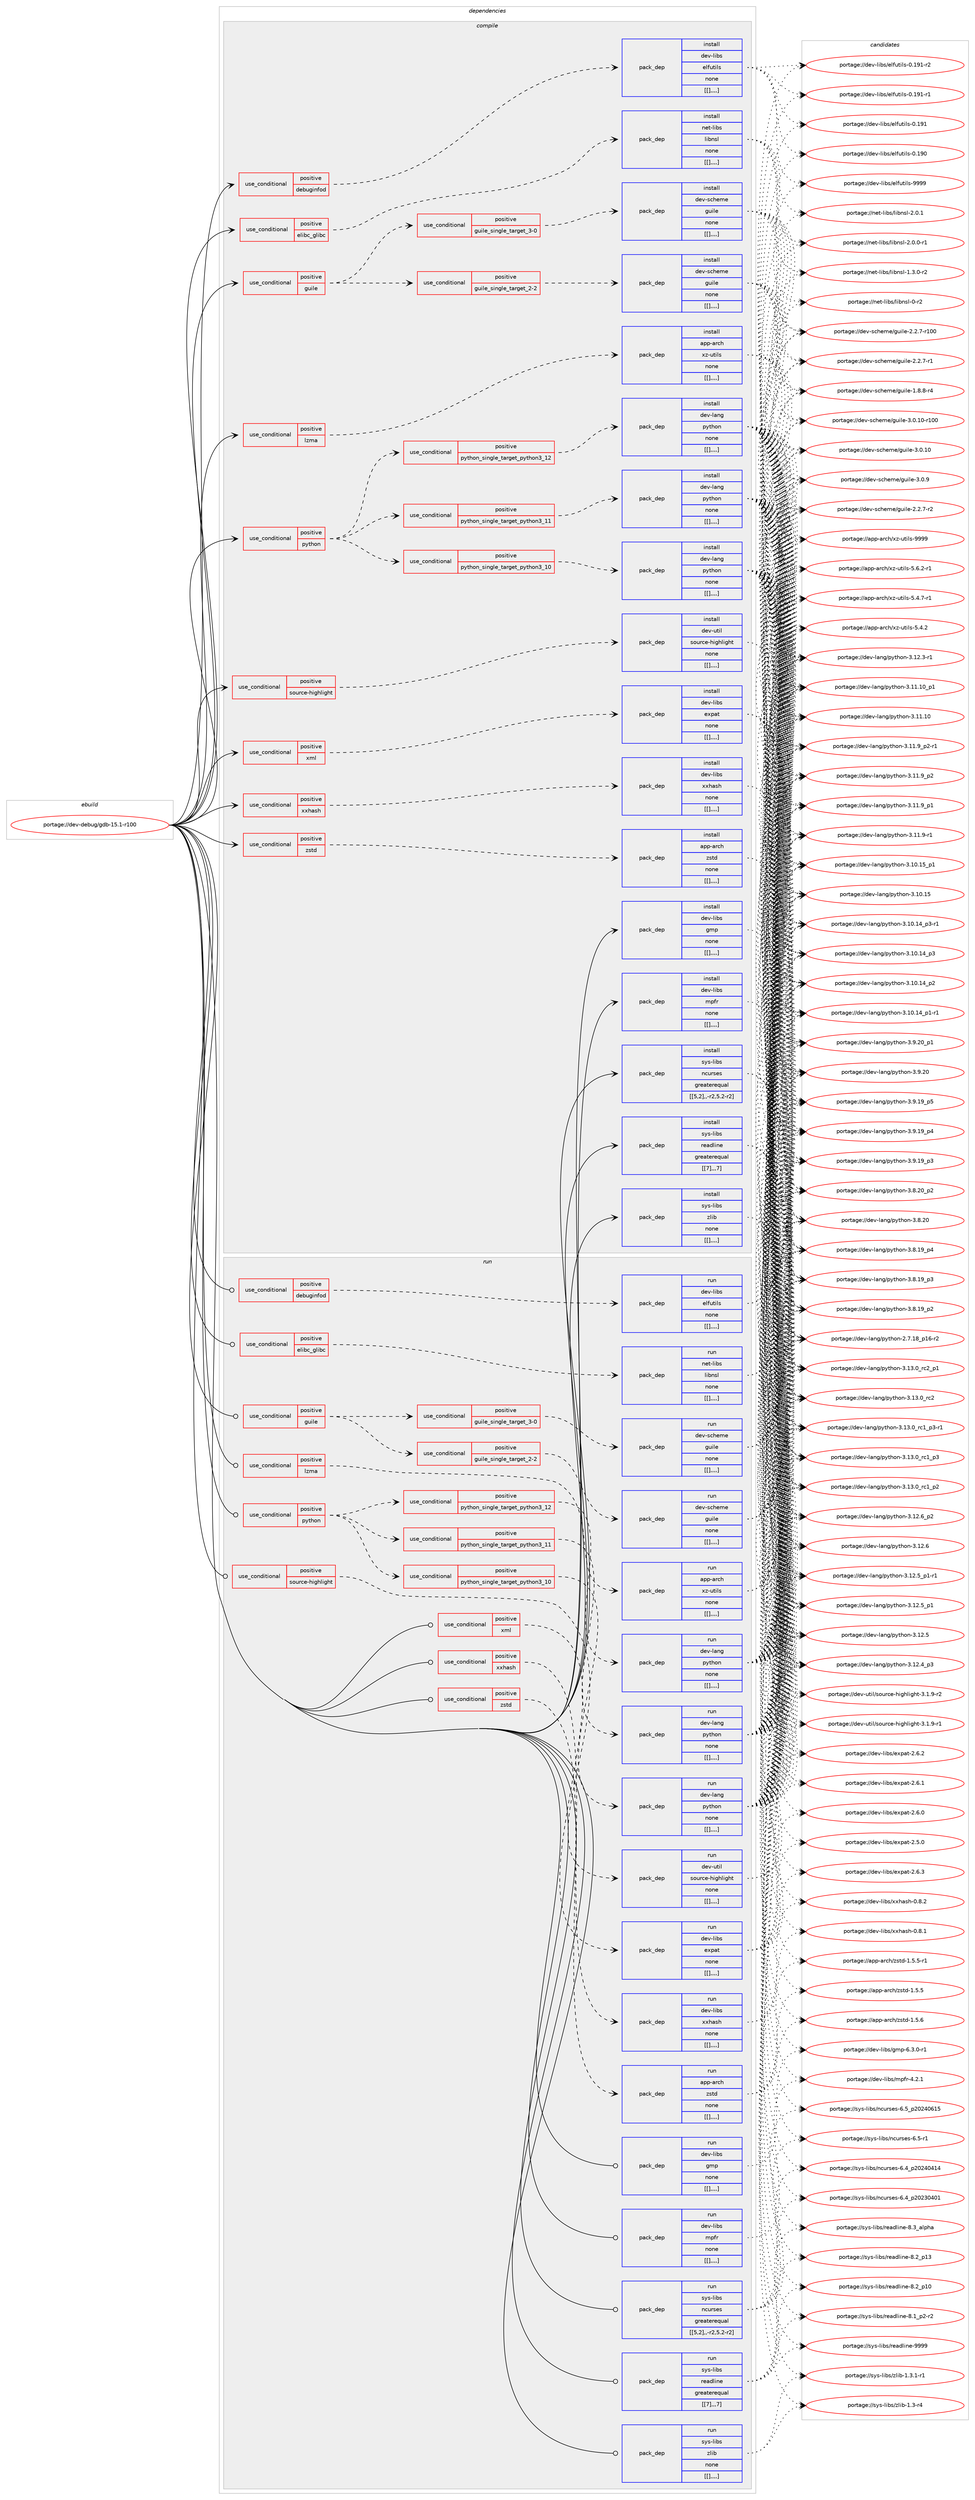 digraph prolog {

# *************
# Graph options
# *************

newrank=true;
concentrate=true;
compound=true;
graph [rankdir=LR,fontname=Helvetica,fontsize=10,ranksep=1.5];#, ranksep=2.5, nodesep=0.2];
edge  [arrowhead=vee];
node  [fontname=Helvetica,fontsize=10];

# **********
# The ebuild
# **********

subgraph cluster_leftcol {
color=gray;
label=<<i>ebuild</i>>;
id [label="portage://dev-debug/gdb-15.1-r100", color=red, width=4, href="../dev-debug/gdb-15.1-r100.svg"];
}

# ****************
# The dependencies
# ****************

subgraph cluster_midcol {
color=gray;
label=<<i>dependencies</i>>;
subgraph cluster_compile {
fillcolor="#eeeeee";
style=filled;
label=<<i>compile</i>>;
subgraph cond19553 {
dependency72044 [label=<<TABLE BORDER="0" CELLBORDER="1" CELLSPACING="0" CELLPADDING="4"><TR><TD ROWSPAN="3" CELLPADDING="10">use_conditional</TD></TR><TR><TD>positive</TD></TR><TR><TD>debuginfod</TD></TR></TABLE>>, shape=none, color=red];
subgraph pack51548 {
dependency72045 [label=<<TABLE BORDER="0" CELLBORDER="1" CELLSPACING="0" CELLPADDING="4" WIDTH="220"><TR><TD ROWSPAN="6" CELLPADDING="30">pack_dep</TD></TR><TR><TD WIDTH="110">install</TD></TR><TR><TD>dev-libs</TD></TR><TR><TD>elfutils</TD></TR><TR><TD>none</TD></TR><TR><TD>[[],,,,]</TD></TR></TABLE>>, shape=none, color=blue];
}
dependency72044:e -> dependency72045:w [weight=20,style="dashed",arrowhead="vee"];
}
id:e -> dependency72044:w [weight=20,style="solid",arrowhead="vee"];
subgraph cond19554 {
dependency72046 [label=<<TABLE BORDER="0" CELLBORDER="1" CELLSPACING="0" CELLPADDING="4"><TR><TD ROWSPAN="3" CELLPADDING="10">use_conditional</TD></TR><TR><TD>positive</TD></TR><TR><TD>elibc_glibc</TD></TR></TABLE>>, shape=none, color=red];
subgraph pack51549 {
dependency72047 [label=<<TABLE BORDER="0" CELLBORDER="1" CELLSPACING="0" CELLPADDING="4" WIDTH="220"><TR><TD ROWSPAN="6" CELLPADDING="30">pack_dep</TD></TR><TR><TD WIDTH="110">install</TD></TR><TR><TD>net-libs</TD></TR><TR><TD>libnsl</TD></TR><TR><TD>none</TD></TR><TR><TD>[[],,,,]</TD></TR></TABLE>>, shape=none, color=blue];
}
dependency72046:e -> dependency72047:w [weight=20,style="dashed",arrowhead="vee"];
}
id:e -> dependency72046:w [weight=20,style="solid",arrowhead="vee"];
subgraph cond19555 {
dependency72048 [label=<<TABLE BORDER="0" CELLBORDER="1" CELLSPACING="0" CELLPADDING="4"><TR><TD ROWSPAN="3" CELLPADDING="10">use_conditional</TD></TR><TR><TD>positive</TD></TR><TR><TD>guile</TD></TR></TABLE>>, shape=none, color=red];
subgraph cond19556 {
dependency72049 [label=<<TABLE BORDER="0" CELLBORDER="1" CELLSPACING="0" CELLPADDING="4"><TR><TD ROWSPAN="3" CELLPADDING="10">use_conditional</TD></TR><TR><TD>positive</TD></TR><TR><TD>guile_single_target_2-2</TD></TR></TABLE>>, shape=none, color=red];
subgraph pack51550 {
dependency72050 [label=<<TABLE BORDER="0" CELLBORDER="1" CELLSPACING="0" CELLPADDING="4" WIDTH="220"><TR><TD ROWSPAN="6" CELLPADDING="30">pack_dep</TD></TR><TR><TD WIDTH="110">install</TD></TR><TR><TD>dev-scheme</TD></TR><TR><TD>guile</TD></TR><TR><TD>none</TD></TR><TR><TD>[[],,,,]</TD></TR></TABLE>>, shape=none, color=blue];
}
dependency72049:e -> dependency72050:w [weight=20,style="dashed",arrowhead="vee"];
}
dependency72048:e -> dependency72049:w [weight=20,style="dashed",arrowhead="vee"];
subgraph cond19557 {
dependency72051 [label=<<TABLE BORDER="0" CELLBORDER="1" CELLSPACING="0" CELLPADDING="4"><TR><TD ROWSPAN="3" CELLPADDING="10">use_conditional</TD></TR><TR><TD>positive</TD></TR><TR><TD>guile_single_target_3-0</TD></TR></TABLE>>, shape=none, color=red];
subgraph pack51551 {
dependency72052 [label=<<TABLE BORDER="0" CELLBORDER="1" CELLSPACING="0" CELLPADDING="4" WIDTH="220"><TR><TD ROWSPAN="6" CELLPADDING="30">pack_dep</TD></TR><TR><TD WIDTH="110">install</TD></TR><TR><TD>dev-scheme</TD></TR><TR><TD>guile</TD></TR><TR><TD>none</TD></TR><TR><TD>[[],,,,]</TD></TR></TABLE>>, shape=none, color=blue];
}
dependency72051:e -> dependency72052:w [weight=20,style="dashed",arrowhead="vee"];
}
dependency72048:e -> dependency72051:w [weight=20,style="dashed",arrowhead="vee"];
}
id:e -> dependency72048:w [weight=20,style="solid",arrowhead="vee"];
subgraph cond19558 {
dependency72053 [label=<<TABLE BORDER="0" CELLBORDER="1" CELLSPACING="0" CELLPADDING="4"><TR><TD ROWSPAN="3" CELLPADDING="10">use_conditional</TD></TR><TR><TD>positive</TD></TR><TR><TD>lzma</TD></TR></TABLE>>, shape=none, color=red];
subgraph pack51552 {
dependency72054 [label=<<TABLE BORDER="0" CELLBORDER="1" CELLSPACING="0" CELLPADDING="4" WIDTH="220"><TR><TD ROWSPAN="6" CELLPADDING="30">pack_dep</TD></TR><TR><TD WIDTH="110">install</TD></TR><TR><TD>app-arch</TD></TR><TR><TD>xz-utils</TD></TR><TR><TD>none</TD></TR><TR><TD>[[],,,,]</TD></TR></TABLE>>, shape=none, color=blue];
}
dependency72053:e -> dependency72054:w [weight=20,style="dashed",arrowhead="vee"];
}
id:e -> dependency72053:w [weight=20,style="solid",arrowhead="vee"];
subgraph cond19559 {
dependency72055 [label=<<TABLE BORDER="0" CELLBORDER="1" CELLSPACING="0" CELLPADDING="4"><TR><TD ROWSPAN="3" CELLPADDING="10">use_conditional</TD></TR><TR><TD>positive</TD></TR><TR><TD>python</TD></TR></TABLE>>, shape=none, color=red];
subgraph cond19560 {
dependency72056 [label=<<TABLE BORDER="0" CELLBORDER="1" CELLSPACING="0" CELLPADDING="4"><TR><TD ROWSPAN="3" CELLPADDING="10">use_conditional</TD></TR><TR><TD>positive</TD></TR><TR><TD>python_single_target_python3_10</TD></TR></TABLE>>, shape=none, color=red];
subgraph pack51553 {
dependency72057 [label=<<TABLE BORDER="0" CELLBORDER="1" CELLSPACING="0" CELLPADDING="4" WIDTH="220"><TR><TD ROWSPAN="6" CELLPADDING="30">pack_dep</TD></TR><TR><TD WIDTH="110">install</TD></TR><TR><TD>dev-lang</TD></TR><TR><TD>python</TD></TR><TR><TD>none</TD></TR><TR><TD>[[],,,,]</TD></TR></TABLE>>, shape=none, color=blue];
}
dependency72056:e -> dependency72057:w [weight=20,style="dashed",arrowhead="vee"];
}
dependency72055:e -> dependency72056:w [weight=20,style="dashed",arrowhead="vee"];
subgraph cond19561 {
dependency72058 [label=<<TABLE BORDER="0" CELLBORDER="1" CELLSPACING="0" CELLPADDING="4"><TR><TD ROWSPAN="3" CELLPADDING="10">use_conditional</TD></TR><TR><TD>positive</TD></TR><TR><TD>python_single_target_python3_11</TD></TR></TABLE>>, shape=none, color=red];
subgraph pack51554 {
dependency72059 [label=<<TABLE BORDER="0" CELLBORDER="1" CELLSPACING="0" CELLPADDING="4" WIDTH="220"><TR><TD ROWSPAN="6" CELLPADDING="30">pack_dep</TD></TR><TR><TD WIDTH="110">install</TD></TR><TR><TD>dev-lang</TD></TR><TR><TD>python</TD></TR><TR><TD>none</TD></TR><TR><TD>[[],,,,]</TD></TR></TABLE>>, shape=none, color=blue];
}
dependency72058:e -> dependency72059:w [weight=20,style="dashed",arrowhead="vee"];
}
dependency72055:e -> dependency72058:w [weight=20,style="dashed",arrowhead="vee"];
subgraph cond19562 {
dependency72060 [label=<<TABLE BORDER="0" CELLBORDER="1" CELLSPACING="0" CELLPADDING="4"><TR><TD ROWSPAN="3" CELLPADDING="10">use_conditional</TD></TR><TR><TD>positive</TD></TR><TR><TD>python_single_target_python3_12</TD></TR></TABLE>>, shape=none, color=red];
subgraph pack51555 {
dependency72061 [label=<<TABLE BORDER="0" CELLBORDER="1" CELLSPACING="0" CELLPADDING="4" WIDTH="220"><TR><TD ROWSPAN="6" CELLPADDING="30">pack_dep</TD></TR><TR><TD WIDTH="110">install</TD></TR><TR><TD>dev-lang</TD></TR><TR><TD>python</TD></TR><TR><TD>none</TD></TR><TR><TD>[[],,,,]</TD></TR></TABLE>>, shape=none, color=blue];
}
dependency72060:e -> dependency72061:w [weight=20,style="dashed",arrowhead="vee"];
}
dependency72055:e -> dependency72060:w [weight=20,style="dashed",arrowhead="vee"];
}
id:e -> dependency72055:w [weight=20,style="solid",arrowhead="vee"];
subgraph cond19563 {
dependency72062 [label=<<TABLE BORDER="0" CELLBORDER="1" CELLSPACING="0" CELLPADDING="4"><TR><TD ROWSPAN="3" CELLPADDING="10">use_conditional</TD></TR><TR><TD>positive</TD></TR><TR><TD>source-highlight</TD></TR></TABLE>>, shape=none, color=red];
subgraph pack51556 {
dependency72063 [label=<<TABLE BORDER="0" CELLBORDER="1" CELLSPACING="0" CELLPADDING="4" WIDTH="220"><TR><TD ROWSPAN="6" CELLPADDING="30">pack_dep</TD></TR><TR><TD WIDTH="110">install</TD></TR><TR><TD>dev-util</TD></TR><TR><TD>source-highlight</TD></TR><TR><TD>none</TD></TR><TR><TD>[[],,,,]</TD></TR></TABLE>>, shape=none, color=blue];
}
dependency72062:e -> dependency72063:w [weight=20,style="dashed",arrowhead="vee"];
}
id:e -> dependency72062:w [weight=20,style="solid",arrowhead="vee"];
subgraph cond19564 {
dependency72064 [label=<<TABLE BORDER="0" CELLBORDER="1" CELLSPACING="0" CELLPADDING="4"><TR><TD ROWSPAN="3" CELLPADDING="10">use_conditional</TD></TR><TR><TD>positive</TD></TR><TR><TD>xml</TD></TR></TABLE>>, shape=none, color=red];
subgraph pack51557 {
dependency72065 [label=<<TABLE BORDER="0" CELLBORDER="1" CELLSPACING="0" CELLPADDING="4" WIDTH="220"><TR><TD ROWSPAN="6" CELLPADDING="30">pack_dep</TD></TR><TR><TD WIDTH="110">install</TD></TR><TR><TD>dev-libs</TD></TR><TR><TD>expat</TD></TR><TR><TD>none</TD></TR><TR><TD>[[],,,,]</TD></TR></TABLE>>, shape=none, color=blue];
}
dependency72064:e -> dependency72065:w [weight=20,style="dashed",arrowhead="vee"];
}
id:e -> dependency72064:w [weight=20,style="solid",arrowhead="vee"];
subgraph cond19565 {
dependency72066 [label=<<TABLE BORDER="0" CELLBORDER="1" CELLSPACING="0" CELLPADDING="4"><TR><TD ROWSPAN="3" CELLPADDING="10">use_conditional</TD></TR><TR><TD>positive</TD></TR><TR><TD>xxhash</TD></TR></TABLE>>, shape=none, color=red];
subgraph pack51558 {
dependency72067 [label=<<TABLE BORDER="0" CELLBORDER="1" CELLSPACING="0" CELLPADDING="4" WIDTH="220"><TR><TD ROWSPAN="6" CELLPADDING="30">pack_dep</TD></TR><TR><TD WIDTH="110">install</TD></TR><TR><TD>dev-libs</TD></TR><TR><TD>xxhash</TD></TR><TR><TD>none</TD></TR><TR><TD>[[],,,,]</TD></TR></TABLE>>, shape=none, color=blue];
}
dependency72066:e -> dependency72067:w [weight=20,style="dashed",arrowhead="vee"];
}
id:e -> dependency72066:w [weight=20,style="solid",arrowhead="vee"];
subgraph cond19566 {
dependency72068 [label=<<TABLE BORDER="0" CELLBORDER="1" CELLSPACING="0" CELLPADDING="4"><TR><TD ROWSPAN="3" CELLPADDING="10">use_conditional</TD></TR><TR><TD>positive</TD></TR><TR><TD>zstd</TD></TR></TABLE>>, shape=none, color=red];
subgraph pack51559 {
dependency72069 [label=<<TABLE BORDER="0" CELLBORDER="1" CELLSPACING="0" CELLPADDING="4" WIDTH="220"><TR><TD ROWSPAN="6" CELLPADDING="30">pack_dep</TD></TR><TR><TD WIDTH="110">install</TD></TR><TR><TD>app-arch</TD></TR><TR><TD>zstd</TD></TR><TR><TD>none</TD></TR><TR><TD>[[],,,,]</TD></TR></TABLE>>, shape=none, color=blue];
}
dependency72068:e -> dependency72069:w [weight=20,style="dashed",arrowhead="vee"];
}
id:e -> dependency72068:w [weight=20,style="solid",arrowhead="vee"];
subgraph pack51560 {
dependency72070 [label=<<TABLE BORDER="0" CELLBORDER="1" CELLSPACING="0" CELLPADDING="4" WIDTH="220"><TR><TD ROWSPAN="6" CELLPADDING="30">pack_dep</TD></TR><TR><TD WIDTH="110">install</TD></TR><TR><TD>dev-libs</TD></TR><TR><TD>gmp</TD></TR><TR><TD>none</TD></TR><TR><TD>[[],,,,]</TD></TR></TABLE>>, shape=none, color=blue];
}
id:e -> dependency72070:w [weight=20,style="solid",arrowhead="vee"];
subgraph pack51561 {
dependency72071 [label=<<TABLE BORDER="0" CELLBORDER="1" CELLSPACING="0" CELLPADDING="4" WIDTH="220"><TR><TD ROWSPAN="6" CELLPADDING="30">pack_dep</TD></TR><TR><TD WIDTH="110">install</TD></TR><TR><TD>dev-libs</TD></TR><TR><TD>mpfr</TD></TR><TR><TD>none</TD></TR><TR><TD>[[],,,,]</TD></TR></TABLE>>, shape=none, color=blue];
}
id:e -> dependency72071:w [weight=20,style="solid",arrowhead="vee"];
subgraph pack51562 {
dependency72072 [label=<<TABLE BORDER="0" CELLBORDER="1" CELLSPACING="0" CELLPADDING="4" WIDTH="220"><TR><TD ROWSPAN="6" CELLPADDING="30">pack_dep</TD></TR><TR><TD WIDTH="110">install</TD></TR><TR><TD>sys-libs</TD></TR><TR><TD>ncurses</TD></TR><TR><TD>greaterequal</TD></TR><TR><TD>[[5,2],,-r2,5.2-r2]</TD></TR></TABLE>>, shape=none, color=blue];
}
id:e -> dependency72072:w [weight=20,style="solid",arrowhead="vee"];
subgraph pack51563 {
dependency72073 [label=<<TABLE BORDER="0" CELLBORDER="1" CELLSPACING="0" CELLPADDING="4" WIDTH="220"><TR><TD ROWSPAN="6" CELLPADDING="30">pack_dep</TD></TR><TR><TD WIDTH="110">install</TD></TR><TR><TD>sys-libs</TD></TR><TR><TD>readline</TD></TR><TR><TD>greaterequal</TD></TR><TR><TD>[[7],,,7]</TD></TR></TABLE>>, shape=none, color=blue];
}
id:e -> dependency72073:w [weight=20,style="solid",arrowhead="vee"];
subgraph pack51564 {
dependency72074 [label=<<TABLE BORDER="0" CELLBORDER="1" CELLSPACING="0" CELLPADDING="4" WIDTH="220"><TR><TD ROWSPAN="6" CELLPADDING="30">pack_dep</TD></TR><TR><TD WIDTH="110">install</TD></TR><TR><TD>sys-libs</TD></TR><TR><TD>zlib</TD></TR><TR><TD>none</TD></TR><TR><TD>[[],,,,]</TD></TR></TABLE>>, shape=none, color=blue];
}
id:e -> dependency72074:w [weight=20,style="solid",arrowhead="vee"];
}
subgraph cluster_compileandrun {
fillcolor="#eeeeee";
style=filled;
label=<<i>compile and run</i>>;
}
subgraph cluster_run {
fillcolor="#eeeeee";
style=filled;
label=<<i>run</i>>;
subgraph cond19567 {
dependency72075 [label=<<TABLE BORDER="0" CELLBORDER="1" CELLSPACING="0" CELLPADDING="4"><TR><TD ROWSPAN="3" CELLPADDING="10">use_conditional</TD></TR><TR><TD>positive</TD></TR><TR><TD>debuginfod</TD></TR></TABLE>>, shape=none, color=red];
subgraph pack51565 {
dependency72076 [label=<<TABLE BORDER="0" CELLBORDER="1" CELLSPACING="0" CELLPADDING="4" WIDTH="220"><TR><TD ROWSPAN="6" CELLPADDING="30">pack_dep</TD></TR><TR><TD WIDTH="110">run</TD></TR><TR><TD>dev-libs</TD></TR><TR><TD>elfutils</TD></TR><TR><TD>none</TD></TR><TR><TD>[[],,,,]</TD></TR></TABLE>>, shape=none, color=blue];
}
dependency72075:e -> dependency72076:w [weight=20,style="dashed",arrowhead="vee"];
}
id:e -> dependency72075:w [weight=20,style="solid",arrowhead="odot"];
subgraph cond19568 {
dependency72077 [label=<<TABLE BORDER="0" CELLBORDER="1" CELLSPACING="0" CELLPADDING="4"><TR><TD ROWSPAN="3" CELLPADDING="10">use_conditional</TD></TR><TR><TD>positive</TD></TR><TR><TD>elibc_glibc</TD></TR></TABLE>>, shape=none, color=red];
subgraph pack51566 {
dependency72078 [label=<<TABLE BORDER="0" CELLBORDER="1" CELLSPACING="0" CELLPADDING="4" WIDTH="220"><TR><TD ROWSPAN="6" CELLPADDING="30">pack_dep</TD></TR><TR><TD WIDTH="110">run</TD></TR><TR><TD>net-libs</TD></TR><TR><TD>libnsl</TD></TR><TR><TD>none</TD></TR><TR><TD>[[],,,,]</TD></TR></TABLE>>, shape=none, color=blue];
}
dependency72077:e -> dependency72078:w [weight=20,style="dashed",arrowhead="vee"];
}
id:e -> dependency72077:w [weight=20,style="solid",arrowhead="odot"];
subgraph cond19569 {
dependency72079 [label=<<TABLE BORDER="0" CELLBORDER="1" CELLSPACING="0" CELLPADDING="4"><TR><TD ROWSPAN="3" CELLPADDING="10">use_conditional</TD></TR><TR><TD>positive</TD></TR><TR><TD>guile</TD></TR></TABLE>>, shape=none, color=red];
subgraph cond19570 {
dependency72080 [label=<<TABLE BORDER="0" CELLBORDER="1" CELLSPACING="0" CELLPADDING="4"><TR><TD ROWSPAN="3" CELLPADDING="10">use_conditional</TD></TR><TR><TD>positive</TD></TR><TR><TD>guile_single_target_2-2</TD></TR></TABLE>>, shape=none, color=red];
subgraph pack51567 {
dependency72081 [label=<<TABLE BORDER="0" CELLBORDER="1" CELLSPACING="0" CELLPADDING="4" WIDTH="220"><TR><TD ROWSPAN="6" CELLPADDING="30">pack_dep</TD></TR><TR><TD WIDTH="110">run</TD></TR><TR><TD>dev-scheme</TD></TR><TR><TD>guile</TD></TR><TR><TD>none</TD></TR><TR><TD>[[],,,,]</TD></TR></TABLE>>, shape=none, color=blue];
}
dependency72080:e -> dependency72081:w [weight=20,style="dashed",arrowhead="vee"];
}
dependency72079:e -> dependency72080:w [weight=20,style="dashed",arrowhead="vee"];
subgraph cond19571 {
dependency72082 [label=<<TABLE BORDER="0" CELLBORDER="1" CELLSPACING="0" CELLPADDING="4"><TR><TD ROWSPAN="3" CELLPADDING="10">use_conditional</TD></TR><TR><TD>positive</TD></TR><TR><TD>guile_single_target_3-0</TD></TR></TABLE>>, shape=none, color=red];
subgraph pack51568 {
dependency72083 [label=<<TABLE BORDER="0" CELLBORDER="1" CELLSPACING="0" CELLPADDING="4" WIDTH="220"><TR><TD ROWSPAN="6" CELLPADDING="30">pack_dep</TD></TR><TR><TD WIDTH="110">run</TD></TR><TR><TD>dev-scheme</TD></TR><TR><TD>guile</TD></TR><TR><TD>none</TD></TR><TR><TD>[[],,,,]</TD></TR></TABLE>>, shape=none, color=blue];
}
dependency72082:e -> dependency72083:w [weight=20,style="dashed",arrowhead="vee"];
}
dependency72079:e -> dependency72082:w [weight=20,style="dashed",arrowhead="vee"];
}
id:e -> dependency72079:w [weight=20,style="solid",arrowhead="odot"];
subgraph cond19572 {
dependency72084 [label=<<TABLE BORDER="0" CELLBORDER="1" CELLSPACING="0" CELLPADDING="4"><TR><TD ROWSPAN="3" CELLPADDING="10">use_conditional</TD></TR><TR><TD>positive</TD></TR><TR><TD>lzma</TD></TR></TABLE>>, shape=none, color=red];
subgraph pack51569 {
dependency72085 [label=<<TABLE BORDER="0" CELLBORDER="1" CELLSPACING="0" CELLPADDING="4" WIDTH="220"><TR><TD ROWSPAN="6" CELLPADDING="30">pack_dep</TD></TR><TR><TD WIDTH="110">run</TD></TR><TR><TD>app-arch</TD></TR><TR><TD>xz-utils</TD></TR><TR><TD>none</TD></TR><TR><TD>[[],,,,]</TD></TR></TABLE>>, shape=none, color=blue];
}
dependency72084:e -> dependency72085:w [weight=20,style="dashed",arrowhead="vee"];
}
id:e -> dependency72084:w [weight=20,style="solid",arrowhead="odot"];
subgraph cond19573 {
dependency72086 [label=<<TABLE BORDER="0" CELLBORDER="1" CELLSPACING="0" CELLPADDING="4"><TR><TD ROWSPAN="3" CELLPADDING="10">use_conditional</TD></TR><TR><TD>positive</TD></TR><TR><TD>python</TD></TR></TABLE>>, shape=none, color=red];
subgraph cond19574 {
dependency72087 [label=<<TABLE BORDER="0" CELLBORDER="1" CELLSPACING="0" CELLPADDING="4"><TR><TD ROWSPAN="3" CELLPADDING="10">use_conditional</TD></TR><TR><TD>positive</TD></TR><TR><TD>python_single_target_python3_10</TD></TR></TABLE>>, shape=none, color=red];
subgraph pack51570 {
dependency72088 [label=<<TABLE BORDER="0" CELLBORDER="1" CELLSPACING="0" CELLPADDING="4" WIDTH="220"><TR><TD ROWSPAN="6" CELLPADDING="30">pack_dep</TD></TR><TR><TD WIDTH="110">run</TD></TR><TR><TD>dev-lang</TD></TR><TR><TD>python</TD></TR><TR><TD>none</TD></TR><TR><TD>[[],,,,]</TD></TR></TABLE>>, shape=none, color=blue];
}
dependency72087:e -> dependency72088:w [weight=20,style="dashed",arrowhead="vee"];
}
dependency72086:e -> dependency72087:w [weight=20,style="dashed",arrowhead="vee"];
subgraph cond19575 {
dependency72089 [label=<<TABLE BORDER="0" CELLBORDER="1" CELLSPACING="0" CELLPADDING="4"><TR><TD ROWSPAN="3" CELLPADDING="10">use_conditional</TD></TR><TR><TD>positive</TD></TR><TR><TD>python_single_target_python3_11</TD></TR></TABLE>>, shape=none, color=red];
subgraph pack51571 {
dependency72090 [label=<<TABLE BORDER="0" CELLBORDER="1" CELLSPACING="0" CELLPADDING="4" WIDTH="220"><TR><TD ROWSPAN="6" CELLPADDING="30">pack_dep</TD></TR><TR><TD WIDTH="110">run</TD></TR><TR><TD>dev-lang</TD></TR><TR><TD>python</TD></TR><TR><TD>none</TD></TR><TR><TD>[[],,,,]</TD></TR></TABLE>>, shape=none, color=blue];
}
dependency72089:e -> dependency72090:w [weight=20,style="dashed",arrowhead="vee"];
}
dependency72086:e -> dependency72089:w [weight=20,style="dashed",arrowhead="vee"];
subgraph cond19576 {
dependency72091 [label=<<TABLE BORDER="0" CELLBORDER="1" CELLSPACING="0" CELLPADDING="4"><TR><TD ROWSPAN="3" CELLPADDING="10">use_conditional</TD></TR><TR><TD>positive</TD></TR><TR><TD>python_single_target_python3_12</TD></TR></TABLE>>, shape=none, color=red];
subgraph pack51572 {
dependency72092 [label=<<TABLE BORDER="0" CELLBORDER="1" CELLSPACING="0" CELLPADDING="4" WIDTH="220"><TR><TD ROWSPAN="6" CELLPADDING="30">pack_dep</TD></TR><TR><TD WIDTH="110">run</TD></TR><TR><TD>dev-lang</TD></TR><TR><TD>python</TD></TR><TR><TD>none</TD></TR><TR><TD>[[],,,,]</TD></TR></TABLE>>, shape=none, color=blue];
}
dependency72091:e -> dependency72092:w [weight=20,style="dashed",arrowhead="vee"];
}
dependency72086:e -> dependency72091:w [weight=20,style="dashed",arrowhead="vee"];
}
id:e -> dependency72086:w [weight=20,style="solid",arrowhead="odot"];
subgraph cond19577 {
dependency72093 [label=<<TABLE BORDER="0" CELLBORDER="1" CELLSPACING="0" CELLPADDING="4"><TR><TD ROWSPAN="3" CELLPADDING="10">use_conditional</TD></TR><TR><TD>positive</TD></TR><TR><TD>source-highlight</TD></TR></TABLE>>, shape=none, color=red];
subgraph pack51573 {
dependency72094 [label=<<TABLE BORDER="0" CELLBORDER="1" CELLSPACING="0" CELLPADDING="4" WIDTH="220"><TR><TD ROWSPAN="6" CELLPADDING="30">pack_dep</TD></TR><TR><TD WIDTH="110">run</TD></TR><TR><TD>dev-util</TD></TR><TR><TD>source-highlight</TD></TR><TR><TD>none</TD></TR><TR><TD>[[],,,,]</TD></TR></TABLE>>, shape=none, color=blue];
}
dependency72093:e -> dependency72094:w [weight=20,style="dashed",arrowhead="vee"];
}
id:e -> dependency72093:w [weight=20,style="solid",arrowhead="odot"];
subgraph cond19578 {
dependency72095 [label=<<TABLE BORDER="0" CELLBORDER="1" CELLSPACING="0" CELLPADDING="4"><TR><TD ROWSPAN="3" CELLPADDING="10">use_conditional</TD></TR><TR><TD>positive</TD></TR><TR><TD>xml</TD></TR></TABLE>>, shape=none, color=red];
subgraph pack51574 {
dependency72096 [label=<<TABLE BORDER="0" CELLBORDER="1" CELLSPACING="0" CELLPADDING="4" WIDTH="220"><TR><TD ROWSPAN="6" CELLPADDING="30">pack_dep</TD></TR><TR><TD WIDTH="110">run</TD></TR><TR><TD>dev-libs</TD></TR><TR><TD>expat</TD></TR><TR><TD>none</TD></TR><TR><TD>[[],,,,]</TD></TR></TABLE>>, shape=none, color=blue];
}
dependency72095:e -> dependency72096:w [weight=20,style="dashed",arrowhead="vee"];
}
id:e -> dependency72095:w [weight=20,style="solid",arrowhead="odot"];
subgraph cond19579 {
dependency72097 [label=<<TABLE BORDER="0" CELLBORDER="1" CELLSPACING="0" CELLPADDING="4"><TR><TD ROWSPAN="3" CELLPADDING="10">use_conditional</TD></TR><TR><TD>positive</TD></TR><TR><TD>xxhash</TD></TR></TABLE>>, shape=none, color=red];
subgraph pack51575 {
dependency72098 [label=<<TABLE BORDER="0" CELLBORDER="1" CELLSPACING="0" CELLPADDING="4" WIDTH="220"><TR><TD ROWSPAN="6" CELLPADDING="30">pack_dep</TD></TR><TR><TD WIDTH="110">run</TD></TR><TR><TD>dev-libs</TD></TR><TR><TD>xxhash</TD></TR><TR><TD>none</TD></TR><TR><TD>[[],,,,]</TD></TR></TABLE>>, shape=none, color=blue];
}
dependency72097:e -> dependency72098:w [weight=20,style="dashed",arrowhead="vee"];
}
id:e -> dependency72097:w [weight=20,style="solid",arrowhead="odot"];
subgraph cond19580 {
dependency72099 [label=<<TABLE BORDER="0" CELLBORDER="1" CELLSPACING="0" CELLPADDING="4"><TR><TD ROWSPAN="3" CELLPADDING="10">use_conditional</TD></TR><TR><TD>positive</TD></TR><TR><TD>zstd</TD></TR></TABLE>>, shape=none, color=red];
subgraph pack51576 {
dependency72100 [label=<<TABLE BORDER="0" CELLBORDER="1" CELLSPACING="0" CELLPADDING="4" WIDTH="220"><TR><TD ROWSPAN="6" CELLPADDING="30">pack_dep</TD></TR><TR><TD WIDTH="110">run</TD></TR><TR><TD>app-arch</TD></TR><TR><TD>zstd</TD></TR><TR><TD>none</TD></TR><TR><TD>[[],,,,]</TD></TR></TABLE>>, shape=none, color=blue];
}
dependency72099:e -> dependency72100:w [weight=20,style="dashed",arrowhead="vee"];
}
id:e -> dependency72099:w [weight=20,style="solid",arrowhead="odot"];
subgraph pack51577 {
dependency72101 [label=<<TABLE BORDER="0" CELLBORDER="1" CELLSPACING="0" CELLPADDING="4" WIDTH="220"><TR><TD ROWSPAN="6" CELLPADDING="30">pack_dep</TD></TR><TR><TD WIDTH="110">run</TD></TR><TR><TD>dev-libs</TD></TR><TR><TD>gmp</TD></TR><TR><TD>none</TD></TR><TR><TD>[[],,,,]</TD></TR></TABLE>>, shape=none, color=blue];
}
id:e -> dependency72101:w [weight=20,style="solid",arrowhead="odot"];
subgraph pack51578 {
dependency72102 [label=<<TABLE BORDER="0" CELLBORDER="1" CELLSPACING="0" CELLPADDING="4" WIDTH="220"><TR><TD ROWSPAN="6" CELLPADDING="30">pack_dep</TD></TR><TR><TD WIDTH="110">run</TD></TR><TR><TD>dev-libs</TD></TR><TR><TD>mpfr</TD></TR><TR><TD>none</TD></TR><TR><TD>[[],,,,]</TD></TR></TABLE>>, shape=none, color=blue];
}
id:e -> dependency72102:w [weight=20,style="solid",arrowhead="odot"];
subgraph pack51579 {
dependency72103 [label=<<TABLE BORDER="0" CELLBORDER="1" CELLSPACING="0" CELLPADDING="4" WIDTH="220"><TR><TD ROWSPAN="6" CELLPADDING="30">pack_dep</TD></TR><TR><TD WIDTH="110">run</TD></TR><TR><TD>sys-libs</TD></TR><TR><TD>ncurses</TD></TR><TR><TD>greaterequal</TD></TR><TR><TD>[[5,2],,-r2,5.2-r2]</TD></TR></TABLE>>, shape=none, color=blue];
}
id:e -> dependency72103:w [weight=20,style="solid",arrowhead="odot"];
subgraph pack51580 {
dependency72104 [label=<<TABLE BORDER="0" CELLBORDER="1" CELLSPACING="0" CELLPADDING="4" WIDTH="220"><TR><TD ROWSPAN="6" CELLPADDING="30">pack_dep</TD></TR><TR><TD WIDTH="110">run</TD></TR><TR><TD>sys-libs</TD></TR><TR><TD>readline</TD></TR><TR><TD>greaterequal</TD></TR><TR><TD>[[7],,,7]</TD></TR></TABLE>>, shape=none, color=blue];
}
id:e -> dependency72104:w [weight=20,style="solid",arrowhead="odot"];
subgraph pack51581 {
dependency72105 [label=<<TABLE BORDER="0" CELLBORDER="1" CELLSPACING="0" CELLPADDING="4" WIDTH="220"><TR><TD ROWSPAN="6" CELLPADDING="30">pack_dep</TD></TR><TR><TD WIDTH="110">run</TD></TR><TR><TD>sys-libs</TD></TR><TR><TD>zlib</TD></TR><TR><TD>none</TD></TR><TR><TD>[[],,,,]</TD></TR></TABLE>>, shape=none, color=blue];
}
id:e -> dependency72105:w [weight=20,style="solid",arrowhead="odot"];
}
}

# **************
# The candidates
# **************

subgraph cluster_choices {
rank=same;
color=gray;
label=<<i>candidates</i>>;

subgraph choice51548 {
color=black;
nodesep=1;
choice1001011184510810598115471011081021171161051081154557575757 [label="portage://dev-libs/elfutils-9999", color=red, width=4,href="../dev-libs/elfutils-9999.svg"];
choice1001011184510810598115471011081021171161051081154548464957494511450 [label="portage://dev-libs/elfutils-0.191-r2", color=red, width=4,href="../dev-libs/elfutils-0.191-r2.svg"];
choice1001011184510810598115471011081021171161051081154548464957494511449 [label="portage://dev-libs/elfutils-0.191-r1", color=red, width=4,href="../dev-libs/elfutils-0.191-r1.svg"];
choice100101118451081059811547101108102117116105108115454846495749 [label="portage://dev-libs/elfutils-0.191", color=red, width=4,href="../dev-libs/elfutils-0.191.svg"];
choice100101118451081059811547101108102117116105108115454846495748 [label="portage://dev-libs/elfutils-0.190", color=red, width=4,href="../dev-libs/elfutils-0.190.svg"];
dependency72045:e -> choice1001011184510810598115471011081021171161051081154557575757:w [style=dotted,weight="100"];
dependency72045:e -> choice1001011184510810598115471011081021171161051081154548464957494511450:w [style=dotted,weight="100"];
dependency72045:e -> choice1001011184510810598115471011081021171161051081154548464957494511449:w [style=dotted,weight="100"];
dependency72045:e -> choice100101118451081059811547101108102117116105108115454846495749:w [style=dotted,weight="100"];
dependency72045:e -> choice100101118451081059811547101108102117116105108115454846495748:w [style=dotted,weight="100"];
}
subgraph choice51549 {
color=black;
nodesep=1;
choice11010111645108105981154710810598110115108455046484649 [label="portage://net-libs/libnsl-2.0.1", color=red, width=4,href="../net-libs/libnsl-2.0.1.svg"];
choice110101116451081059811547108105981101151084550464846484511449 [label="portage://net-libs/libnsl-2.0.0-r1", color=red, width=4,href="../net-libs/libnsl-2.0.0-r1.svg"];
choice110101116451081059811547108105981101151084549465146484511450 [label="portage://net-libs/libnsl-1.3.0-r2", color=red, width=4,href="../net-libs/libnsl-1.3.0-r2.svg"];
choice1101011164510810598115471081059811011510845484511450 [label="portage://net-libs/libnsl-0-r2", color=red, width=4,href="../net-libs/libnsl-0-r2.svg"];
dependency72047:e -> choice11010111645108105981154710810598110115108455046484649:w [style=dotted,weight="100"];
dependency72047:e -> choice110101116451081059811547108105981101151084550464846484511449:w [style=dotted,weight="100"];
dependency72047:e -> choice110101116451081059811547108105981101151084549465146484511450:w [style=dotted,weight="100"];
dependency72047:e -> choice1101011164510810598115471081059811011510845484511450:w [style=dotted,weight="100"];
}
subgraph choice51550 {
color=black;
nodesep=1;
choice1001011184511599104101109101471031171051081014551464846494845114494848 [label="portage://dev-scheme/guile-3.0.10-r100", color=red, width=4,href="../dev-scheme/guile-3.0.10-r100.svg"];
choice10010111845115991041011091014710311710510810145514648464948 [label="portage://dev-scheme/guile-3.0.10", color=red, width=4,href="../dev-scheme/guile-3.0.10.svg"];
choice100101118451159910410110910147103117105108101455146484657 [label="portage://dev-scheme/guile-3.0.9", color=red, width=4,href="../dev-scheme/guile-3.0.9.svg"];
choice1001011184511599104101109101471031171051081014550465046554511450 [label="portage://dev-scheme/guile-2.2.7-r2", color=red, width=4,href="../dev-scheme/guile-2.2.7-r2.svg"];
choice10010111845115991041011091014710311710510810145504650465545114494848 [label="portage://dev-scheme/guile-2.2.7-r100", color=red, width=4,href="../dev-scheme/guile-2.2.7-r100.svg"];
choice1001011184511599104101109101471031171051081014550465046554511449 [label="portage://dev-scheme/guile-2.2.7-r1", color=red, width=4,href="../dev-scheme/guile-2.2.7-r1.svg"];
choice1001011184511599104101109101471031171051081014549465646564511452 [label="portage://dev-scheme/guile-1.8.8-r4", color=red, width=4,href="../dev-scheme/guile-1.8.8-r4.svg"];
dependency72050:e -> choice1001011184511599104101109101471031171051081014551464846494845114494848:w [style=dotted,weight="100"];
dependency72050:e -> choice10010111845115991041011091014710311710510810145514648464948:w [style=dotted,weight="100"];
dependency72050:e -> choice100101118451159910410110910147103117105108101455146484657:w [style=dotted,weight="100"];
dependency72050:e -> choice1001011184511599104101109101471031171051081014550465046554511450:w [style=dotted,weight="100"];
dependency72050:e -> choice10010111845115991041011091014710311710510810145504650465545114494848:w [style=dotted,weight="100"];
dependency72050:e -> choice1001011184511599104101109101471031171051081014550465046554511449:w [style=dotted,weight="100"];
dependency72050:e -> choice1001011184511599104101109101471031171051081014549465646564511452:w [style=dotted,weight="100"];
}
subgraph choice51551 {
color=black;
nodesep=1;
choice1001011184511599104101109101471031171051081014551464846494845114494848 [label="portage://dev-scheme/guile-3.0.10-r100", color=red, width=4,href="../dev-scheme/guile-3.0.10-r100.svg"];
choice10010111845115991041011091014710311710510810145514648464948 [label="portage://dev-scheme/guile-3.0.10", color=red, width=4,href="../dev-scheme/guile-3.0.10.svg"];
choice100101118451159910410110910147103117105108101455146484657 [label="portage://dev-scheme/guile-3.0.9", color=red, width=4,href="../dev-scheme/guile-3.0.9.svg"];
choice1001011184511599104101109101471031171051081014550465046554511450 [label="portage://dev-scheme/guile-2.2.7-r2", color=red, width=4,href="../dev-scheme/guile-2.2.7-r2.svg"];
choice10010111845115991041011091014710311710510810145504650465545114494848 [label="portage://dev-scheme/guile-2.2.7-r100", color=red, width=4,href="../dev-scheme/guile-2.2.7-r100.svg"];
choice1001011184511599104101109101471031171051081014550465046554511449 [label="portage://dev-scheme/guile-2.2.7-r1", color=red, width=4,href="../dev-scheme/guile-2.2.7-r1.svg"];
choice1001011184511599104101109101471031171051081014549465646564511452 [label="portage://dev-scheme/guile-1.8.8-r4", color=red, width=4,href="../dev-scheme/guile-1.8.8-r4.svg"];
dependency72052:e -> choice1001011184511599104101109101471031171051081014551464846494845114494848:w [style=dotted,weight="100"];
dependency72052:e -> choice10010111845115991041011091014710311710510810145514648464948:w [style=dotted,weight="100"];
dependency72052:e -> choice100101118451159910410110910147103117105108101455146484657:w [style=dotted,weight="100"];
dependency72052:e -> choice1001011184511599104101109101471031171051081014550465046554511450:w [style=dotted,weight="100"];
dependency72052:e -> choice10010111845115991041011091014710311710510810145504650465545114494848:w [style=dotted,weight="100"];
dependency72052:e -> choice1001011184511599104101109101471031171051081014550465046554511449:w [style=dotted,weight="100"];
dependency72052:e -> choice1001011184511599104101109101471031171051081014549465646564511452:w [style=dotted,weight="100"];
}
subgraph choice51552 {
color=black;
nodesep=1;
choice9711211245971149910447120122451171161051081154557575757 [label="portage://app-arch/xz-utils-9999", color=red, width=4,href="../app-arch/xz-utils-9999.svg"];
choice9711211245971149910447120122451171161051081154553465446504511449 [label="portage://app-arch/xz-utils-5.6.2-r1", color=red, width=4,href="../app-arch/xz-utils-5.6.2-r1.svg"];
choice9711211245971149910447120122451171161051081154553465246554511449 [label="portage://app-arch/xz-utils-5.4.7-r1", color=red, width=4,href="../app-arch/xz-utils-5.4.7-r1.svg"];
choice971121124597114991044712012245117116105108115455346524650 [label="portage://app-arch/xz-utils-5.4.2", color=red, width=4,href="../app-arch/xz-utils-5.4.2.svg"];
dependency72054:e -> choice9711211245971149910447120122451171161051081154557575757:w [style=dotted,weight="100"];
dependency72054:e -> choice9711211245971149910447120122451171161051081154553465446504511449:w [style=dotted,weight="100"];
dependency72054:e -> choice9711211245971149910447120122451171161051081154553465246554511449:w [style=dotted,weight="100"];
dependency72054:e -> choice971121124597114991044712012245117116105108115455346524650:w [style=dotted,weight="100"];
}
subgraph choice51553 {
color=black;
nodesep=1;
choice100101118451089711010347112121116104111110455146495146489511499509511249 [label="portage://dev-lang/python-3.13.0_rc2_p1", color=red, width=4,href="../dev-lang/python-3.13.0_rc2_p1.svg"];
choice10010111845108971101034711212111610411111045514649514648951149950 [label="portage://dev-lang/python-3.13.0_rc2", color=red, width=4,href="../dev-lang/python-3.13.0_rc2.svg"];
choice1001011184510897110103471121211161041111104551464951464895114994995112514511449 [label="portage://dev-lang/python-3.13.0_rc1_p3-r1", color=red, width=4,href="../dev-lang/python-3.13.0_rc1_p3-r1.svg"];
choice100101118451089711010347112121116104111110455146495146489511499499511251 [label="portage://dev-lang/python-3.13.0_rc1_p3", color=red, width=4,href="../dev-lang/python-3.13.0_rc1_p3.svg"];
choice100101118451089711010347112121116104111110455146495146489511499499511250 [label="portage://dev-lang/python-3.13.0_rc1_p2", color=red, width=4,href="../dev-lang/python-3.13.0_rc1_p2.svg"];
choice100101118451089711010347112121116104111110455146495046549511250 [label="portage://dev-lang/python-3.12.6_p2", color=red, width=4,href="../dev-lang/python-3.12.6_p2.svg"];
choice10010111845108971101034711212111610411111045514649504654 [label="portage://dev-lang/python-3.12.6", color=red, width=4,href="../dev-lang/python-3.12.6.svg"];
choice1001011184510897110103471121211161041111104551464950465395112494511449 [label="portage://dev-lang/python-3.12.5_p1-r1", color=red, width=4,href="../dev-lang/python-3.12.5_p1-r1.svg"];
choice100101118451089711010347112121116104111110455146495046539511249 [label="portage://dev-lang/python-3.12.5_p1", color=red, width=4,href="../dev-lang/python-3.12.5_p1.svg"];
choice10010111845108971101034711212111610411111045514649504653 [label="portage://dev-lang/python-3.12.5", color=red, width=4,href="../dev-lang/python-3.12.5.svg"];
choice100101118451089711010347112121116104111110455146495046529511251 [label="portage://dev-lang/python-3.12.4_p3", color=red, width=4,href="../dev-lang/python-3.12.4_p3.svg"];
choice100101118451089711010347112121116104111110455146495046514511449 [label="portage://dev-lang/python-3.12.3-r1", color=red, width=4,href="../dev-lang/python-3.12.3-r1.svg"];
choice10010111845108971101034711212111610411111045514649494649489511249 [label="portage://dev-lang/python-3.11.10_p1", color=red, width=4,href="../dev-lang/python-3.11.10_p1.svg"];
choice1001011184510897110103471121211161041111104551464949464948 [label="portage://dev-lang/python-3.11.10", color=red, width=4,href="../dev-lang/python-3.11.10.svg"];
choice1001011184510897110103471121211161041111104551464949465795112504511449 [label="portage://dev-lang/python-3.11.9_p2-r1", color=red, width=4,href="../dev-lang/python-3.11.9_p2-r1.svg"];
choice100101118451089711010347112121116104111110455146494946579511250 [label="portage://dev-lang/python-3.11.9_p2", color=red, width=4,href="../dev-lang/python-3.11.9_p2.svg"];
choice100101118451089711010347112121116104111110455146494946579511249 [label="portage://dev-lang/python-3.11.9_p1", color=red, width=4,href="../dev-lang/python-3.11.9_p1.svg"];
choice100101118451089711010347112121116104111110455146494946574511449 [label="portage://dev-lang/python-3.11.9-r1", color=red, width=4,href="../dev-lang/python-3.11.9-r1.svg"];
choice10010111845108971101034711212111610411111045514649484649539511249 [label="portage://dev-lang/python-3.10.15_p1", color=red, width=4,href="../dev-lang/python-3.10.15_p1.svg"];
choice1001011184510897110103471121211161041111104551464948464953 [label="portage://dev-lang/python-3.10.15", color=red, width=4,href="../dev-lang/python-3.10.15.svg"];
choice100101118451089711010347112121116104111110455146494846495295112514511449 [label="portage://dev-lang/python-3.10.14_p3-r1", color=red, width=4,href="../dev-lang/python-3.10.14_p3-r1.svg"];
choice10010111845108971101034711212111610411111045514649484649529511251 [label="portage://dev-lang/python-3.10.14_p3", color=red, width=4,href="../dev-lang/python-3.10.14_p3.svg"];
choice10010111845108971101034711212111610411111045514649484649529511250 [label="portage://dev-lang/python-3.10.14_p2", color=red, width=4,href="../dev-lang/python-3.10.14_p2.svg"];
choice100101118451089711010347112121116104111110455146494846495295112494511449 [label="portage://dev-lang/python-3.10.14_p1-r1", color=red, width=4,href="../dev-lang/python-3.10.14_p1-r1.svg"];
choice100101118451089711010347112121116104111110455146574650489511249 [label="portage://dev-lang/python-3.9.20_p1", color=red, width=4,href="../dev-lang/python-3.9.20_p1.svg"];
choice10010111845108971101034711212111610411111045514657465048 [label="portage://dev-lang/python-3.9.20", color=red, width=4,href="../dev-lang/python-3.9.20.svg"];
choice100101118451089711010347112121116104111110455146574649579511253 [label="portage://dev-lang/python-3.9.19_p5", color=red, width=4,href="../dev-lang/python-3.9.19_p5.svg"];
choice100101118451089711010347112121116104111110455146574649579511252 [label="portage://dev-lang/python-3.9.19_p4", color=red, width=4,href="../dev-lang/python-3.9.19_p4.svg"];
choice100101118451089711010347112121116104111110455146574649579511251 [label="portage://dev-lang/python-3.9.19_p3", color=red, width=4,href="../dev-lang/python-3.9.19_p3.svg"];
choice100101118451089711010347112121116104111110455146564650489511250 [label="portage://dev-lang/python-3.8.20_p2", color=red, width=4,href="../dev-lang/python-3.8.20_p2.svg"];
choice10010111845108971101034711212111610411111045514656465048 [label="portage://dev-lang/python-3.8.20", color=red, width=4,href="../dev-lang/python-3.8.20.svg"];
choice100101118451089711010347112121116104111110455146564649579511252 [label="portage://dev-lang/python-3.8.19_p4", color=red, width=4,href="../dev-lang/python-3.8.19_p4.svg"];
choice100101118451089711010347112121116104111110455146564649579511251 [label="portage://dev-lang/python-3.8.19_p3", color=red, width=4,href="../dev-lang/python-3.8.19_p3.svg"];
choice100101118451089711010347112121116104111110455146564649579511250 [label="portage://dev-lang/python-3.8.19_p2", color=red, width=4,href="../dev-lang/python-3.8.19_p2.svg"];
choice100101118451089711010347112121116104111110455046554649569511249544511450 [label="portage://dev-lang/python-2.7.18_p16-r2", color=red, width=4,href="../dev-lang/python-2.7.18_p16-r2.svg"];
dependency72057:e -> choice100101118451089711010347112121116104111110455146495146489511499509511249:w [style=dotted,weight="100"];
dependency72057:e -> choice10010111845108971101034711212111610411111045514649514648951149950:w [style=dotted,weight="100"];
dependency72057:e -> choice1001011184510897110103471121211161041111104551464951464895114994995112514511449:w [style=dotted,weight="100"];
dependency72057:e -> choice100101118451089711010347112121116104111110455146495146489511499499511251:w [style=dotted,weight="100"];
dependency72057:e -> choice100101118451089711010347112121116104111110455146495146489511499499511250:w [style=dotted,weight="100"];
dependency72057:e -> choice100101118451089711010347112121116104111110455146495046549511250:w [style=dotted,weight="100"];
dependency72057:e -> choice10010111845108971101034711212111610411111045514649504654:w [style=dotted,weight="100"];
dependency72057:e -> choice1001011184510897110103471121211161041111104551464950465395112494511449:w [style=dotted,weight="100"];
dependency72057:e -> choice100101118451089711010347112121116104111110455146495046539511249:w [style=dotted,weight="100"];
dependency72057:e -> choice10010111845108971101034711212111610411111045514649504653:w [style=dotted,weight="100"];
dependency72057:e -> choice100101118451089711010347112121116104111110455146495046529511251:w [style=dotted,weight="100"];
dependency72057:e -> choice100101118451089711010347112121116104111110455146495046514511449:w [style=dotted,weight="100"];
dependency72057:e -> choice10010111845108971101034711212111610411111045514649494649489511249:w [style=dotted,weight="100"];
dependency72057:e -> choice1001011184510897110103471121211161041111104551464949464948:w [style=dotted,weight="100"];
dependency72057:e -> choice1001011184510897110103471121211161041111104551464949465795112504511449:w [style=dotted,weight="100"];
dependency72057:e -> choice100101118451089711010347112121116104111110455146494946579511250:w [style=dotted,weight="100"];
dependency72057:e -> choice100101118451089711010347112121116104111110455146494946579511249:w [style=dotted,weight="100"];
dependency72057:e -> choice100101118451089711010347112121116104111110455146494946574511449:w [style=dotted,weight="100"];
dependency72057:e -> choice10010111845108971101034711212111610411111045514649484649539511249:w [style=dotted,weight="100"];
dependency72057:e -> choice1001011184510897110103471121211161041111104551464948464953:w [style=dotted,weight="100"];
dependency72057:e -> choice100101118451089711010347112121116104111110455146494846495295112514511449:w [style=dotted,weight="100"];
dependency72057:e -> choice10010111845108971101034711212111610411111045514649484649529511251:w [style=dotted,weight="100"];
dependency72057:e -> choice10010111845108971101034711212111610411111045514649484649529511250:w [style=dotted,weight="100"];
dependency72057:e -> choice100101118451089711010347112121116104111110455146494846495295112494511449:w [style=dotted,weight="100"];
dependency72057:e -> choice100101118451089711010347112121116104111110455146574650489511249:w [style=dotted,weight="100"];
dependency72057:e -> choice10010111845108971101034711212111610411111045514657465048:w [style=dotted,weight="100"];
dependency72057:e -> choice100101118451089711010347112121116104111110455146574649579511253:w [style=dotted,weight="100"];
dependency72057:e -> choice100101118451089711010347112121116104111110455146574649579511252:w [style=dotted,weight="100"];
dependency72057:e -> choice100101118451089711010347112121116104111110455146574649579511251:w [style=dotted,weight="100"];
dependency72057:e -> choice100101118451089711010347112121116104111110455146564650489511250:w [style=dotted,weight="100"];
dependency72057:e -> choice10010111845108971101034711212111610411111045514656465048:w [style=dotted,weight="100"];
dependency72057:e -> choice100101118451089711010347112121116104111110455146564649579511252:w [style=dotted,weight="100"];
dependency72057:e -> choice100101118451089711010347112121116104111110455146564649579511251:w [style=dotted,weight="100"];
dependency72057:e -> choice100101118451089711010347112121116104111110455146564649579511250:w [style=dotted,weight="100"];
dependency72057:e -> choice100101118451089711010347112121116104111110455046554649569511249544511450:w [style=dotted,weight="100"];
}
subgraph choice51554 {
color=black;
nodesep=1;
choice100101118451089711010347112121116104111110455146495146489511499509511249 [label="portage://dev-lang/python-3.13.0_rc2_p1", color=red, width=4,href="../dev-lang/python-3.13.0_rc2_p1.svg"];
choice10010111845108971101034711212111610411111045514649514648951149950 [label="portage://dev-lang/python-3.13.0_rc2", color=red, width=4,href="../dev-lang/python-3.13.0_rc2.svg"];
choice1001011184510897110103471121211161041111104551464951464895114994995112514511449 [label="portage://dev-lang/python-3.13.0_rc1_p3-r1", color=red, width=4,href="../dev-lang/python-3.13.0_rc1_p3-r1.svg"];
choice100101118451089711010347112121116104111110455146495146489511499499511251 [label="portage://dev-lang/python-3.13.0_rc1_p3", color=red, width=4,href="../dev-lang/python-3.13.0_rc1_p3.svg"];
choice100101118451089711010347112121116104111110455146495146489511499499511250 [label="portage://dev-lang/python-3.13.0_rc1_p2", color=red, width=4,href="../dev-lang/python-3.13.0_rc1_p2.svg"];
choice100101118451089711010347112121116104111110455146495046549511250 [label="portage://dev-lang/python-3.12.6_p2", color=red, width=4,href="../dev-lang/python-3.12.6_p2.svg"];
choice10010111845108971101034711212111610411111045514649504654 [label="portage://dev-lang/python-3.12.6", color=red, width=4,href="../dev-lang/python-3.12.6.svg"];
choice1001011184510897110103471121211161041111104551464950465395112494511449 [label="portage://dev-lang/python-3.12.5_p1-r1", color=red, width=4,href="../dev-lang/python-3.12.5_p1-r1.svg"];
choice100101118451089711010347112121116104111110455146495046539511249 [label="portage://dev-lang/python-3.12.5_p1", color=red, width=4,href="../dev-lang/python-3.12.5_p1.svg"];
choice10010111845108971101034711212111610411111045514649504653 [label="portage://dev-lang/python-3.12.5", color=red, width=4,href="../dev-lang/python-3.12.5.svg"];
choice100101118451089711010347112121116104111110455146495046529511251 [label="portage://dev-lang/python-3.12.4_p3", color=red, width=4,href="../dev-lang/python-3.12.4_p3.svg"];
choice100101118451089711010347112121116104111110455146495046514511449 [label="portage://dev-lang/python-3.12.3-r1", color=red, width=4,href="../dev-lang/python-3.12.3-r1.svg"];
choice10010111845108971101034711212111610411111045514649494649489511249 [label="portage://dev-lang/python-3.11.10_p1", color=red, width=4,href="../dev-lang/python-3.11.10_p1.svg"];
choice1001011184510897110103471121211161041111104551464949464948 [label="portage://dev-lang/python-3.11.10", color=red, width=4,href="../dev-lang/python-3.11.10.svg"];
choice1001011184510897110103471121211161041111104551464949465795112504511449 [label="portage://dev-lang/python-3.11.9_p2-r1", color=red, width=4,href="../dev-lang/python-3.11.9_p2-r1.svg"];
choice100101118451089711010347112121116104111110455146494946579511250 [label="portage://dev-lang/python-3.11.9_p2", color=red, width=4,href="../dev-lang/python-3.11.9_p2.svg"];
choice100101118451089711010347112121116104111110455146494946579511249 [label="portage://dev-lang/python-3.11.9_p1", color=red, width=4,href="../dev-lang/python-3.11.9_p1.svg"];
choice100101118451089711010347112121116104111110455146494946574511449 [label="portage://dev-lang/python-3.11.9-r1", color=red, width=4,href="../dev-lang/python-3.11.9-r1.svg"];
choice10010111845108971101034711212111610411111045514649484649539511249 [label="portage://dev-lang/python-3.10.15_p1", color=red, width=4,href="../dev-lang/python-3.10.15_p1.svg"];
choice1001011184510897110103471121211161041111104551464948464953 [label="portage://dev-lang/python-3.10.15", color=red, width=4,href="../dev-lang/python-3.10.15.svg"];
choice100101118451089711010347112121116104111110455146494846495295112514511449 [label="portage://dev-lang/python-3.10.14_p3-r1", color=red, width=4,href="../dev-lang/python-3.10.14_p3-r1.svg"];
choice10010111845108971101034711212111610411111045514649484649529511251 [label="portage://dev-lang/python-3.10.14_p3", color=red, width=4,href="../dev-lang/python-3.10.14_p3.svg"];
choice10010111845108971101034711212111610411111045514649484649529511250 [label="portage://dev-lang/python-3.10.14_p2", color=red, width=4,href="../dev-lang/python-3.10.14_p2.svg"];
choice100101118451089711010347112121116104111110455146494846495295112494511449 [label="portage://dev-lang/python-3.10.14_p1-r1", color=red, width=4,href="../dev-lang/python-3.10.14_p1-r1.svg"];
choice100101118451089711010347112121116104111110455146574650489511249 [label="portage://dev-lang/python-3.9.20_p1", color=red, width=4,href="../dev-lang/python-3.9.20_p1.svg"];
choice10010111845108971101034711212111610411111045514657465048 [label="portage://dev-lang/python-3.9.20", color=red, width=4,href="../dev-lang/python-3.9.20.svg"];
choice100101118451089711010347112121116104111110455146574649579511253 [label="portage://dev-lang/python-3.9.19_p5", color=red, width=4,href="../dev-lang/python-3.9.19_p5.svg"];
choice100101118451089711010347112121116104111110455146574649579511252 [label="portage://dev-lang/python-3.9.19_p4", color=red, width=4,href="../dev-lang/python-3.9.19_p4.svg"];
choice100101118451089711010347112121116104111110455146574649579511251 [label="portage://dev-lang/python-3.9.19_p3", color=red, width=4,href="../dev-lang/python-3.9.19_p3.svg"];
choice100101118451089711010347112121116104111110455146564650489511250 [label="portage://dev-lang/python-3.8.20_p2", color=red, width=4,href="../dev-lang/python-3.8.20_p2.svg"];
choice10010111845108971101034711212111610411111045514656465048 [label="portage://dev-lang/python-3.8.20", color=red, width=4,href="../dev-lang/python-3.8.20.svg"];
choice100101118451089711010347112121116104111110455146564649579511252 [label="portage://dev-lang/python-3.8.19_p4", color=red, width=4,href="../dev-lang/python-3.8.19_p4.svg"];
choice100101118451089711010347112121116104111110455146564649579511251 [label="portage://dev-lang/python-3.8.19_p3", color=red, width=4,href="../dev-lang/python-3.8.19_p3.svg"];
choice100101118451089711010347112121116104111110455146564649579511250 [label="portage://dev-lang/python-3.8.19_p2", color=red, width=4,href="../dev-lang/python-3.8.19_p2.svg"];
choice100101118451089711010347112121116104111110455046554649569511249544511450 [label="portage://dev-lang/python-2.7.18_p16-r2", color=red, width=4,href="../dev-lang/python-2.7.18_p16-r2.svg"];
dependency72059:e -> choice100101118451089711010347112121116104111110455146495146489511499509511249:w [style=dotted,weight="100"];
dependency72059:e -> choice10010111845108971101034711212111610411111045514649514648951149950:w [style=dotted,weight="100"];
dependency72059:e -> choice1001011184510897110103471121211161041111104551464951464895114994995112514511449:w [style=dotted,weight="100"];
dependency72059:e -> choice100101118451089711010347112121116104111110455146495146489511499499511251:w [style=dotted,weight="100"];
dependency72059:e -> choice100101118451089711010347112121116104111110455146495146489511499499511250:w [style=dotted,weight="100"];
dependency72059:e -> choice100101118451089711010347112121116104111110455146495046549511250:w [style=dotted,weight="100"];
dependency72059:e -> choice10010111845108971101034711212111610411111045514649504654:w [style=dotted,weight="100"];
dependency72059:e -> choice1001011184510897110103471121211161041111104551464950465395112494511449:w [style=dotted,weight="100"];
dependency72059:e -> choice100101118451089711010347112121116104111110455146495046539511249:w [style=dotted,weight="100"];
dependency72059:e -> choice10010111845108971101034711212111610411111045514649504653:w [style=dotted,weight="100"];
dependency72059:e -> choice100101118451089711010347112121116104111110455146495046529511251:w [style=dotted,weight="100"];
dependency72059:e -> choice100101118451089711010347112121116104111110455146495046514511449:w [style=dotted,weight="100"];
dependency72059:e -> choice10010111845108971101034711212111610411111045514649494649489511249:w [style=dotted,weight="100"];
dependency72059:e -> choice1001011184510897110103471121211161041111104551464949464948:w [style=dotted,weight="100"];
dependency72059:e -> choice1001011184510897110103471121211161041111104551464949465795112504511449:w [style=dotted,weight="100"];
dependency72059:e -> choice100101118451089711010347112121116104111110455146494946579511250:w [style=dotted,weight="100"];
dependency72059:e -> choice100101118451089711010347112121116104111110455146494946579511249:w [style=dotted,weight="100"];
dependency72059:e -> choice100101118451089711010347112121116104111110455146494946574511449:w [style=dotted,weight="100"];
dependency72059:e -> choice10010111845108971101034711212111610411111045514649484649539511249:w [style=dotted,weight="100"];
dependency72059:e -> choice1001011184510897110103471121211161041111104551464948464953:w [style=dotted,weight="100"];
dependency72059:e -> choice100101118451089711010347112121116104111110455146494846495295112514511449:w [style=dotted,weight="100"];
dependency72059:e -> choice10010111845108971101034711212111610411111045514649484649529511251:w [style=dotted,weight="100"];
dependency72059:e -> choice10010111845108971101034711212111610411111045514649484649529511250:w [style=dotted,weight="100"];
dependency72059:e -> choice100101118451089711010347112121116104111110455146494846495295112494511449:w [style=dotted,weight="100"];
dependency72059:e -> choice100101118451089711010347112121116104111110455146574650489511249:w [style=dotted,weight="100"];
dependency72059:e -> choice10010111845108971101034711212111610411111045514657465048:w [style=dotted,weight="100"];
dependency72059:e -> choice100101118451089711010347112121116104111110455146574649579511253:w [style=dotted,weight="100"];
dependency72059:e -> choice100101118451089711010347112121116104111110455146574649579511252:w [style=dotted,weight="100"];
dependency72059:e -> choice100101118451089711010347112121116104111110455146574649579511251:w [style=dotted,weight="100"];
dependency72059:e -> choice100101118451089711010347112121116104111110455146564650489511250:w [style=dotted,weight="100"];
dependency72059:e -> choice10010111845108971101034711212111610411111045514656465048:w [style=dotted,weight="100"];
dependency72059:e -> choice100101118451089711010347112121116104111110455146564649579511252:w [style=dotted,weight="100"];
dependency72059:e -> choice100101118451089711010347112121116104111110455146564649579511251:w [style=dotted,weight="100"];
dependency72059:e -> choice100101118451089711010347112121116104111110455146564649579511250:w [style=dotted,weight="100"];
dependency72059:e -> choice100101118451089711010347112121116104111110455046554649569511249544511450:w [style=dotted,weight="100"];
}
subgraph choice51555 {
color=black;
nodesep=1;
choice100101118451089711010347112121116104111110455146495146489511499509511249 [label="portage://dev-lang/python-3.13.0_rc2_p1", color=red, width=4,href="../dev-lang/python-3.13.0_rc2_p1.svg"];
choice10010111845108971101034711212111610411111045514649514648951149950 [label="portage://dev-lang/python-3.13.0_rc2", color=red, width=4,href="../dev-lang/python-3.13.0_rc2.svg"];
choice1001011184510897110103471121211161041111104551464951464895114994995112514511449 [label="portage://dev-lang/python-3.13.0_rc1_p3-r1", color=red, width=4,href="../dev-lang/python-3.13.0_rc1_p3-r1.svg"];
choice100101118451089711010347112121116104111110455146495146489511499499511251 [label="portage://dev-lang/python-3.13.0_rc1_p3", color=red, width=4,href="../dev-lang/python-3.13.0_rc1_p3.svg"];
choice100101118451089711010347112121116104111110455146495146489511499499511250 [label="portage://dev-lang/python-3.13.0_rc1_p2", color=red, width=4,href="../dev-lang/python-3.13.0_rc1_p2.svg"];
choice100101118451089711010347112121116104111110455146495046549511250 [label="portage://dev-lang/python-3.12.6_p2", color=red, width=4,href="../dev-lang/python-3.12.6_p2.svg"];
choice10010111845108971101034711212111610411111045514649504654 [label="portage://dev-lang/python-3.12.6", color=red, width=4,href="../dev-lang/python-3.12.6.svg"];
choice1001011184510897110103471121211161041111104551464950465395112494511449 [label="portage://dev-lang/python-3.12.5_p1-r1", color=red, width=4,href="../dev-lang/python-3.12.5_p1-r1.svg"];
choice100101118451089711010347112121116104111110455146495046539511249 [label="portage://dev-lang/python-3.12.5_p1", color=red, width=4,href="../dev-lang/python-3.12.5_p1.svg"];
choice10010111845108971101034711212111610411111045514649504653 [label="portage://dev-lang/python-3.12.5", color=red, width=4,href="../dev-lang/python-3.12.5.svg"];
choice100101118451089711010347112121116104111110455146495046529511251 [label="portage://dev-lang/python-3.12.4_p3", color=red, width=4,href="../dev-lang/python-3.12.4_p3.svg"];
choice100101118451089711010347112121116104111110455146495046514511449 [label="portage://dev-lang/python-3.12.3-r1", color=red, width=4,href="../dev-lang/python-3.12.3-r1.svg"];
choice10010111845108971101034711212111610411111045514649494649489511249 [label="portage://dev-lang/python-3.11.10_p1", color=red, width=4,href="../dev-lang/python-3.11.10_p1.svg"];
choice1001011184510897110103471121211161041111104551464949464948 [label="portage://dev-lang/python-3.11.10", color=red, width=4,href="../dev-lang/python-3.11.10.svg"];
choice1001011184510897110103471121211161041111104551464949465795112504511449 [label="portage://dev-lang/python-3.11.9_p2-r1", color=red, width=4,href="../dev-lang/python-3.11.9_p2-r1.svg"];
choice100101118451089711010347112121116104111110455146494946579511250 [label="portage://dev-lang/python-3.11.9_p2", color=red, width=4,href="../dev-lang/python-3.11.9_p2.svg"];
choice100101118451089711010347112121116104111110455146494946579511249 [label="portage://dev-lang/python-3.11.9_p1", color=red, width=4,href="../dev-lang/python-3.11.9_p1.svg"];
choice100101118451089711010347112121116104111110455146494946574511449 [label="portage://dev-lang/python-3.11.9-r1", color=red, width=4,href="../dev-lang/python-3.11.9-r1.svg"];
choice10010111845108971101034711212111610411111045514649484649539511249 [label="portage://dev-lang/python-3.10.15_p1", color=red, width=4,href="../dev-lang/python-3.10.15_p1.svg"];
choice1001011184510897110103471121211161041111104551464948464953 [label="portage://dev-lang/python-3.10.15", color=red, width=4,href="../dev-lang/python-3.10.15.svg"];
choice100101118451089711010347112121116104111110455146494846495295112514511449 [label="portage://dev-lang/python-3.10.14_p3-r1", color=red, width=4,href="../dev-lang/python-3.10.14_p3-r1.svg"];
choice10010111845108971101034711212111610411111045514649484649529511251 [label="portage://dev-lang/python-3.10.14_p3", color=red, width=4,href="../dev-lang/python-3.10.14_p3.svg"];
choice10010111845108971101034711212111610411111045514649484649529511250 [label="portage://dev-lang/python-3.10.14_p2", color=red, width=4,href="../dev-lang/python-3.10.14_p2.svg"];
choice100101118451089711010347112121116104111110455146494846495295112494511449 [label="portage://dev-lang/python-3.10.14_p1-r1", color=red, width=4,href="../dev-lang/python-3.10.14_p1-r1.svg"];
choice100101118451089711010347112121116104111110455146574650489511249 [label="portage://dev-lang/python-3.9.20_p1", color=red, width=4,href="../dev-lang/python-3.9.20_p1.svg"];
choice10010111845108971101034711212111610411111045514657465048 [label="portage://dev-lang/python-3.9.20", color=red, width=4,href="../dev-lang/python-3.9.20.svg"];
choice100101118451089711010347112121116104111110455146574649579511253 [label="portage://dev-lang/python-3.9.19_p5", color=red, width=4,href="../dev-lang/python-3.9.19_p5.svg"];
choice100101118451089711010347112121116104111110455146574649579511252 [label="portage://dev-lang/python-3.9.19_p4", color=red, width=4,href="../dev-lang/python-3.9.19_p4.svg"];
choice100101118451089711010347112121116104111110455146574649579511251 [label="portage://dev-lang/python-3.9.19_p3", color=red, width=4,href="../dev-lang/python-3.9.19_p3.svg"];
choice100101118451089711010347112121116104111110455146564650489511250 [label="portage://dev-lang/python-3.8.20_p2", color=red, width=4,href="../dev-lang/python-3.8.20_p2.svg"];
choice10010111845108971101034711212111610411111045514656465048 [label="portage://dev-lang/python-3.8.20", color=red, width=4,href="../dev-lang/python-3.8.20.svg"];
choice100101118451089711010347112121116104111110455146564649579511252 [label="portage://dev-lang/python-3.8.19_p4", color=red, width=4,href="../dev-lang/python-3.8.19_p4.svg"];
choice100101118451089711010347112121116104111110455146564649579511251 [label="portage://dev-lang/python-3.8.19_p3", color=red, width=4,href="../dev-lang/python-3.8.19_p3.svg"];
choice100101118451089711010347112121116104111110455146564649579511250 [label="portage://dev-lang/python-3.8.19_p2", color=red, width=4,href="../dev-lang/python-3.8.19_p2.svg"];
choice100101118451089711010347112121116104111110455046554649569511249544511450 [label="portage://dev-lang/python-2.7.18_p16-r2", color=red, width=4,href="../dev-lang/python-2.7.18_p16-r2.svg"];
dependency72061:e -> choice100101118451089711010347112121116104111110455146495146489511499509511249:w [style=dotted,weight="100"];
dependency72061:e -> choice10010111845108971101034711212111610411111045514649514648951149950:w [style=dotted,weight="100"];
dependency72061:e -> choice1001011184510897110103471121211161041111104551464951464895114994995112514511449:w [style=dotted,weight="100"];
dependency72061:e -> choice100101118451089711010347112121116104111110455146495146489511499499511251:w [style=dotted,weight="100"];
dependency72061:e -> choice100101118451089711010347112121116104111110455146495146489511499499511250:w [style=dotted,weight="100"];
dependency72061:e -> choice100101118451089711010347112121116104111110455146495046549511250:w [style=dotted,weight="100"];
dependency72061:e -> choice10010111845108971101034711212111610411111045514649504654:w [style=dotted,weight="100"];
dependency72061:e -> choice1001011184510897110103471121211161041111104551464950465395112494511449:w [style=dotted,weight="100"];
dependency72061:e -> choice100101118451089711010347112121116104111110455146495046539511249:w [style=dotted,weight="100"];
dependency72061:e -> choice10010111845108971101034711212111610411111045514649504653:w [style=dotted,weight="100"];
dependency72061:e -> choice100101118451089711010347112121116104111110455146495046529511251:w [style=dotted,weight="100"];
dependency72061:e -> choice100101118451089711010347112121116104111110455146495046514511449:w [style=dotted,weight="100"];
dependency72061:e -> choice10010111845108971101034711212111610411111045514649494649489511249:w [style=dotted,weight="100"];
dependency72061:e -> choice1001011184510897110103471121211161041111104551464949464948:w [style=dotted,weight="100"];
dependency72061:e -> choice1001011184510897110103471121211161041111104551464949465795112504511449:w [style=dotted,weight="100"];
dependency72061:e -> choice100101118451089711010347112121116104111110455146494946579511250:w [style=dotted,weight="100"];
dependency72061:e -> choice100101118451089711010347112121116104111110455146494946579511249:w [style=dotted,weight="100"];
dependency72061:e -> choice100101118451089711010347112121116104111110455146494946574511449:w [style=dotted,weight="100"];
dependency72061:e -> choice10010111845108971101034711212111610411111045514649484649539511249:w [style=dotted,weight="100"];
dependency72061:e -> choice1001011184510897110103471121211161041111104551464948464953:w [style=dotted,weight="100"];
dependency72061:e -> choice100101118451089711010347112121116104111110455146494846495295112514511449:w [style=dotted,weight="100"];
dependency72061:e -> choice10010111845108971101034711212111610411111045514649484649529511251:w [style=dotted,weight="100"];
dependency72061:e -> choice10010111845108971101034711212111610411111045514649484649529511250:w [style=dotted,weight="100"];
dependency72061:e -> choice100101118451089711010347112121116104111110455146494846495295112494511449:w [style=dotted,weight="100"];
dependency72061:e -> choice100101118451089711010347112121116104111110455146574650489511249:w [style=dotted,weight="100"];
dependency72061:e -> choice10010111845108971101034711212111610411111045514657465048:w [style=dotted,weight="100"];
dependency72061:e -> choice100101118451089711010347112121116104111110455146574649579511253:w [style=dotted,weight="100"];
dependency72061:e -> choice100101118451089711010347112121116104111110455146574649579511252:w [style=dotted,weight="100"];
dependency72061:e -> choice100101118451089711010347112121116104111110455146574649579511251:w [style=dotted,weight="100"];
dependency72061:e -> choice100101118451089711010347112121116104111110455146564650489511250:w [style=dotted,weight="100"];
dependency72061:e -> choice10010111845108971101034711212111610411111045514656465048:w [style=dotted,weight="100"];
dependency72061:e -> choice100101118451089711010347112121116104111110455146564649579511252:w [style=dotted,weight="100"];
dependency72061:e -> choice100101118451089711010347112121116104111110455146564649579511251:w [style=dotted,weight="100"];
dependency72061:e -> choice100101118451089711010347112121116104111110455146564649579511250:w [style=dotted,weight="100"];
dependency72061:e -> choice100101118451089711010347112121116104111110455046554649569511249544511450:w [style=dotted,weight="100"];
}
subgraph choice51556 {
color=black;
nodesep=1;
choice100101118451171161051084711511111711499101451041051031041081051031041164551464946574511450 [label="portage://dev-util/source-highlight-3.1.9-r2", color=red, width=4,href="../dev-util/source-highlight-3.1.9-r2.svg"];
choice100101118451171161051084711511111711499101451041051031041081051031041164551464946574511449 [label="portage://dev-util/source-highlight-3.1.9-r1", color=red, width=4,href="../dev-util/source-highlight-3.1.9-r1.svg"];
dependency72063:e -> choice100101118451171161051084711511111711499101451041051031041081051031041164551464946574511450:w [style=dotted,weight="100"];
dependency72063:e -> choice100101118451171161051084711511111711499101451041051031041081051031041164551464946574511449:w [style=dotted,weight="100"];
}
subgraph choice51557 {
color=black;
nodesep=1;
choice10010111845108105981154710112011297116455046544651 [label="portage://dev-libs/expat-2.6.3", color=red, width=4,href="../dev-libs/expat-2.6.3.svg"];
choice10010111845108105981154710112011297116455046544650 [label="portage://dev-libs/expat-2.6.2", color=red, width=4,href="../dev-libs/expat-2.6.2.svg"];
choice10010111845108105981154710112011297116455046544649 [label="portage://dev-libs/expat-2.6.1", color=red, width=4,href="../dev-libs/expat-2.6.1.svg"];
choice10010111845108105981154710112011297116455046544648 [label="portage://dev-libs/expat-2.6.0", color=red, width=4,href="../dev-libs/expat-2.6.0.svg"];
choice10010111845108105981154710112011297116455046534648 [label="portage://dev-libs/expat-2.5.0", color=red, width=4,href="../dev-libs/expat-2.5.0.svg"];
dependency72065:e -> choice10010111845108105981154710112011297116455046544651:w [style=dotted,weight="100"];
dependency72065:e -> choice10010111845108105981154710112011297116455046544650:w [style=dotted,weight="100"];
dependency72065:e -> choice10010111845108105981154710112011297116455046544649:w [style=dotted,weight="100"];
dependency72065:e -> choice10010111845108105981154710112011297116455046544648:w [style=dotted,weight="100"];
dependency72065:e -> choice10010111845108105981154710112011297116455046534648:w [style=dotted,weight="100"];
}
subgraph choice51558 {
color=black;
nodesep=1;
choice10010111845108105981154712012010497115104454846564650 [label="portage://dev-libs/xxhash-0.8.2", color=red, width=4,href="../dev-libs/xxhash-0.8.2.svg"];
choice10010111845108105981154712012010497115104454846564649 [label="portage://dev-libs/xxhash-0.8.1", color=red, width=4,href="../dev-libs/xxhash-0.8.1.svg"];
dependency72067:e -> choice10010111845108105981154712012010497115104454846564650:w [style=dotted,weight="100"];
dependency72067:e -> choice10010111845108105981154712012010497115104454846564649:w [style=dotted,weight="100"];
}
subgraph choice51559 {
color=black;
nodesep=1;
choice9711211245971149910447122115116100454946534654 [label="portage://app-arch/zstd-1.5.6", color=red, width=4,href="../app-arch/zstd-1.5.6.svg"];
choice97112112459711499104471221151161004549465346534511449 [label="portage://app-arch/zstd-1.5.5-r1", color=red, width=4,href="../app-arch/zstd-1.5.5-r1.svg"];
choice9711211245971149910447122115116100454946534653 [label="portage://app-arch/zstd-1.5.5", color=red, width=4,href="../app-arch/zstd-1.5.5.svg"];
dependency72069:e -> choice9711211245971149910447122115116100454946534654:w [style=dotted,weight="100"];
dependency72069:e -> choice97112112459711499104471221151161004549465346534511449:w [style=dotted,weight="100"];
dependency72069:e -> choice9711211245971149910447122115116100454946534653:w [style=dotted,weight="100"];
}
subgraph choice51560 {
color=black;
nodesep=1;
choice1001011184510810598115471031091124554465146484511449 [label="portage://dev-libs/gmp-6.3.0-r1", color=red, width=4,href="../dev-libs/gmp-6.3.0-r1.svg"];
dependency72070:e -> choice1001011184510810598115471031091124554465146484511449:w [style=dotted,weight="100"];
}
subgraph choice51561 {
color=black;
nodesep=1;
choice100101118451081059811547109112102114455246504649 [label="portage://dev-libs/mpfr-4.2.1", color=red, width=4,href="../dev-libs/mpfr-4.2.1.svg"];
dependency72071:e -> choice100101118451081059811547109112102114455246504649:w [style=dotted,weight="100"];
}
subgraph choice51562 {
color=black;
nodesep=1;
choice1151211154510810598115471109911711411510111545544653951125048505248544953 [label="portage://sys-libs/ncurses-6.5_p20240615", color=red, width=4,href="../sys-libs/ncurses-6.5_p20240615.svg"];
choice11512111545108105981154711099117114115101115455446534511449 [label="portage://sys-libs/ncurses-6.5-r1", color=red, width=4,href="../sys-libs/ncurses-6.5-r1.svg"];
choice1151211154510810598115471109911711411510111545544652951125048505248524952 [label="portage://sys-libs/ncurses-6.4_p20240414", color=red, width=4,href="../sys-libs/ncurses-6.4_p20240414.svg"];
choice1151211154510810598115471109911711411510111545544652951125048505148524849 [label="portage://sys-libs/ncurses-6.4_p20230401", color=red, width=4,href="../sys-libs/ncurses-6.4_p20230401.svg"];
dependency72072:e -> choice1151211154510810598115471109911711411510111545544653951125048505248544953:w [style=dotted,weight="100"];
dependency72072:e -> choice11512111545108105981154711099117114115101115455446534511449:w [style=dotted,weight="100"];
dependency72072:e -> choice1151211154510810598115471109911711411510111545544652951125048505248524952:w [style=dotted,weight="100"];
dependency72072:e -> choice1151211154510810598115471109911711411510111545544652951125048505148524849:w [style=dotted,weight="100"];
}
subgraph choice51563 {
color=black;
nodesep=1;
choice115121115451081059811547114101971001081051101014557575757 [label="portage://sys-libs/readline-9999", color=red, width=4,href="../sys-libs/readline-9999.svg"];
choice1151211154510810598115471141019710010810511010145564651959710811210497 [label="portage://sys-libs/readline-8.3_alpha", color=red, width=4,href="../sys-libs/readline-8.3_alpha.svg"];
choice1151211154510810598115471141019710010810511010145564650951124951 [label="portage://sys-libs/readline-8.2_p13", color=red, width=4,href="../sys-libs/readline-8.2_p13.svg"];
choice1151211154510810598115471141019710010810511010145564650951124948 [label="portage://sys-libs/readline-8.2_p10", color=red, width=4,href="../sys-libs/readline-8.2_p10.svg"];
choice115121115451081059811547114101971001081051101014556464995112504511450 [label="portage://sys-libs/readline-8.1_p2-r2", color=red, width=4,href="../sys-libs/readline-8.1_p2-r2.svg"];
dependency72073:e -> choice115121115451081059811547114101971001081051101014557575757:w [style=dotted,weight="100"];
dependency72073:e -> choice1151211154510810598115471141019710010810511010145564651959710811210497:w [style=dotted,weight="100"];
dependency72073:e -> choice1151211154510810598115471141019710010810511010145564650951124951:w [style=dotted,weight="100"];
dependency72073:e -> choice1151211154510810598115471141019710010810511010145564650951124948:w [style=dotted,weight="100"];
dependency72073:e -> choice115121115451081059811547114101971001081051101014556464995112504511450:w [style=dotted,weight="100"];
}
subgraph choice51564 {
color=black;
nodesep=1;
choice115121115451081059811547122108105984549465146494511449 [label="portage://sys-libs/zlib-1.3.1-r1", color=red, width=4,href="../sys-libs/zlib-1.3.1-r1.svg"];
choice11512111545108105981154712210810598454946514511452 [label="portage://sys-libs/zlib-1.3-r4", color=red, width=4,href="../sys-libs/zlib-1.3-r4.svg"];
dependency72074:e -> choice115121115451081059811547122108105984549465146494511449:w [style=dotted,weight="100"];
dependency72074:e -> choice11512111545108105981154712210810598454946514511452:w [style=dotted,weight="100"];
}
subgraph choice51565 {
color=black;
nodesep=1;
choice1001011184510810598115471011081021171161051081154557575757 [label="portage://dev-libs/elfutils-9999", color=red, width=4,href="../dev-libs/elfutils-9999.svg"];
choice1001011184510810598115471011081021171161051081154548464957494511450 [label="portage://dev-libs/elfutils-0.191-r2", color=red, width=4,href="../dev-libs/elfutils-0.191-r2.svg"];
choice1001011184510810598115471011081021171161051081154548464957494511449 [label="portage://dev-libs/elfutils-0.191-r1", color=red, width=4,href="../dev-libs/elfutils-0.191-r1.svg"];
choice100101118451081059811547101108102117116105108115454846495749 [label="portage://dev-libs/elfutils-0.191", color=red, width=4,href="../dev-libs/elfutils-0.191.svg"];
choice100101118451081059811547101108102117116105108115454846495748 [label="portage://dev-libs/elfutils-0.190", color=red, width=4,href="../dev-libs/elfutils-0.190.svg"];
dependency72076:e -> choice1001011184510810598115471011081021171161051081154557575757:w [style=dotted,weight="100"];
dependency72076:e -> choice1001011184510810598115471011081021171161051081154548464957494511450:w [style=dotted,weight="100"];
dependency72076:e -> choice1001011184510810598115471011081021171161051081154548464957494511449:w [style=dotted,weight="100"];
dependency72076:e -> choice100101118451081059811547101108102117116105108115454846495749:w [style=dotted,weight="100"];
dependency72076:e -> choice100101118451081059811547101108102117116105108115454846495748:w [style=dotted,weight="100"];
}
subgraph choice51566 {
color=black;
nodesep=1;
choice11010111645108105981154710810598110115108455046484649 [label="portage://net-libs/libnsl-2.0.1", color=red, width=4,href="../net-libs/libnsl-2.0.1.svg"];
choice110101116451081059811547108105981101151084550464846484511449 [label="portage://net-libs/libnsl-2.0.0-r1", color=red, width=4,href="../net-libs/libnsl-2.0.0-r1.svg"];
choice110101116451081059811547108105981101151084549465146484511450 [label="portage://net-libs/libnsl-1.3.0-r2", color=red, width=4,href="../net-libs/libnsl-1.3.0-r2.svg"];
choice1101011164510810598115471081059811011510845484511450 [label="portage://net-libs/libnsl-0-r2", color=red, width=4,href="../net-libs/libnsl-0-r2.svg"];
dependency72078:e -> choice11010111645108105981154710810598110115108455046484649:w [style=dotted,weight="100"];
dependency72078:e -> choice110101116451081059811547108105981101151084550464846484511449:w [style=dotted,weight="100"];
dependency72078:e -> choice110101116451081059811547108105981101151084549465146484511450:w [style=dotted,weight="100"];
dependency72078:e -> choice1101011164510810598115471081059811011510845484511450:w [style=dotted,weight="100"];
}
subgraph choice51567 {
color=black;
nodesep=1;
choice1001011184511599104101109101471031171051081014551464846494845114494848 [label="portage://dev-scheme/guile-3.0.10-r100", color=red, width=4,href="../dev-scheme/guile-3.0.10-r100.svg"];
choice10010111845115991041011091014710311710510810145514648464948 [label="portage://dev-scheme/guile-3.0.10", color=red, width=4,href="../dev-scheme/guile-3.0.10.svg"];
choice100101118451159910410110910147103117105108101455146484657 [label="portage://dev-scheme/guile-3.0.9", color=red, width=4,href="../dev-scheme/guile-3.0.9.svg"];
choice1001011184511599104101109101471031171051081014550465046554511450 [label="portage://dev-scheme/guile-2.2.7-r2", color=red, width=4,href="../dev-scheme/guile-2.2.7-r2.svg"];
choice10010111845115991041011091014710311710510810145504650465545114494848 [label="portage://dev-scheme/guile-2.2.7-r100", color=red, width=4,href="../dev-scheme/guile-2.2.7-r100.svg"];
choice1001011184511599104101109101471031171051081014550465046554511449 [label="portage://dev-scheme/guile-2.2.7-r1", color=red, width=4,href="../dev-scheme/guile-2.2.7-r1.svg"];
choice1001011184511599104101109101471031171051081014549465646564511452 [label="portage://dev-scheme/guile-1.8.8-r4", color=red, width=4,href="../dev-scheme/guile-1.8.8-r4.svg"];
dependency72081:e -> choice1001011184511599104101109101471031171051081014551464846494845114494848:w [style=dotted,weight="100"];
dependency72081:e -> choice10010111845115991041011091014710311710510810145514648464948:w [style=dotted,weight="100"];
dependency72081:e -> choice100101118451159910410110910147103117105108101455146484657:w [style=dotted,weight="100"];
dependency72081:e -> choice1001011184511599104101109101471031171051081014550465046554511450:w [style=dotted,weight="100"];
dependency72081:e -> choice10010111845115991041011091014710311710510810145504650465545114494848:w [style=dotted,weight="100"];
dependency72081:e -> choice1001011184511599104101109101471031171051081014550465046554511449:w [style=dotted,weight="100"];
dependency72081:e -> choice1001011184511599104101109101471031171051081014549465646564511452:w [style=dotted,weight="100"];
}
subgraph choice51568 {
color=black;
nodesep=1;
choice1001011184511599104101109101471031171051081014551464846494845114494848 [label="portage://dev-scheme/guile-3.0.10-r100", color=red, width=4,href="../dev-scheme/guile-3.0.10-r100.svg"];
choice10010111845115991041011091014710311710510810145514648464948 [label="portage://dev-scheme/guile-3.0.10", color=red, width=4,href="../dev-scheme/guile-3.0.10.svg"];
choice100101118451159910410110910147103117105108101455146484657 [label="portage://dev-scheme/guile-3.0.9", color=red, width=4,href="../dev-scheme/guile-3.0.9.svg"];
choice1001011184511599104101109101471031171051081014550465046554511450 [label="portage://dev-scheme/guile-2.2.7-r2", color=red, width=4,href="../dev-scheme/guile-2.2.7-r2.svg"];
choice10010111845115991041011091014710311710510810145504650465545114494848 [label="portage://dev-scheme/guile-2.2.7-r100", color=red, width=4,href="../dev-scheme/guile-2.2.7-r100.svg"];
choice1001011184511599104101109101471031171051081014550465046554511449 [label="portage://dev-scheme/guile-2.2.7-r1", color=red, width=4,href="../dev-scheme/guile-2.2.7-r1.svg"];
choice1001011184511599104101109101471031171051081014549465646564511452 [label="portage://dev-scheme/guile-1.8.8-r4", color=red, width=4,href="../dev-scheme/guile-1.8.8-r4.svg"];
dependency72083:e -> choice1001011184511599104101109101471031171051081014551464846494845114494848:w [style=dotted,weight="100"];
dependency72083:e -> choice10010111845115991041011091014710311710510810145514648464948:w [style=dotted,weight="100"];
dependency72083:e -> choice100101118451159910410110910147103117105108101455146484657:w [style=dotted,weight="100"];
dependency72083:e -> choice1001011184511599104101109101471031171051081014550465046554511450:w [style=dotted,weight="100"];
dependency72083:e -> choice10010111845115991041011091014710311710510810145504650465545114494848:w [style=dotted,weight="100"];
dependency72083:e -> choice1001011184511599104101109101471031171051081014550465046554511449:w [style=dotted,weight="100"];
dependency72083:e -> choice1001011184511599104101109101471031171051081014549465646564511452:w [style=dotted,weight="100"];
}
subgraph choice51569 {
color=black;
nodesep=1;
choice9711211245971149910447120122451171161051081154557575757 [label="portage://app-arch/xz-utils-9999", color=red, width=4,href="../app-arch/xz-utils-9999.svg"];
choice9711211245971149910447120122451171161051081154553465446504511449 [label="portage://app-arch/xz-utils-5.6.2-r1", color=red, width=4,href="../app-arch/xz-utils-5.6.2-r1.svg"];
choice9711211245971149910447120122451171161051081154553465246554511449 [label="portage://app-arch/xz-utils-5.4.7-r1", color=red, width=4,href="../app-arch/xz-utils-5.4.7-r1.svg"];
choice971121124597114991044712012245117116105108115455346524650 [label="portage://app-arch/xz-utils-5.4.2", color=red, width=4,href="../app-arch/xz-utils-5.4.2.svg"];
dependency72085:e -> choice9711211245971149910447120122451171161051081154557575757:w [style=dotted,weight="100"];
dependency72085:e -> choice9711211245971149910447120122451171161051081154553465446504511449:w [style=dotted,weight="100"];
dependency72085:e -> choice9711211245971149910447120122451171161051081154553465246554511449:w [style=dotted,weight="100"];
dependency72085:e -> choice971121124597114991044712012245117116105108115455346524650:w [style=dotted,weight="100"];
}
subgraph choice51570 {
color=black;
nodesep=1;
choice100101118451089711010347112121116104111110455146495146489511499509511249 [label="portage://dev-lang/python-3.13.0_rc2_p1", color=red, width=4,href="../dev-lang/python-3.13.0_rc2_p1.svg"];
choice10010111845108971101034711212111610411111045514649514648951149950 [label="portage://dev-lang/python-3.13.0_rc2", color=red, width=4,href="../dev-lang/python-3.13.0_rc2.svg"];
choice1001011184510897110103471121211161041111104551464951464895114994995112514511449 [label="portage://dev-lang/python-3.13.0_rc1_p3-r1", color=red, width=4,href="../dev-lang/python-3.13.0_rc1_p3-r1.svg"];
choice100101118451089711010347112121116104111110455146495146489511499499511251 [label="portage://dev-lang/python-3.13.0_rc1_p3", color=red, width=4,href="../dev-lang/python-3.13.0_rc1_p3.svg"];
choice100101118451089711010347112121116104111110455146495146489511499499511250 [label="portage://dev-lang/python-3.13.0_rc1_p2", color=red, width=4,href="../dev-lang/python-3.13.0_rc1_p2.svg"];
choice100101118451089711010347112121116104111110455146495046549511250 [label="portage://dev-lang/python-3.12.6_p2", color=red, width=4,href="../dev-lang/python-3.12.6_p2.svg"];
choice10010111845108971101034711212111610411111045514649504654 [label="portage://dev-lang/python-3.12.6", color=red, width=4,href="../dev-lang/python-3.12.6.svg"];
choice1001011184510897110103471121211161041111104551464950465395112494511449 [label="portage://dev-lang/python-3.12.5_p1-r1", color=red, width=4,href="../dev-lang/python-3.12.5_p1-r1.svg"];
choice100101118451089711010347112121116104111110455146495046539511249 [label="portage://dev-lang/python-3.12.5_p1", color=red, width=4,href="../dev-lang/python-3.12.5_p1.svg"];
choice10010111845108971101034711212111610411111045514649504653 [label="portage://dev-lang/python-3.12.5", color=red, width=4,href="../dev-lang/python-3.12.5.svg"];
choice100101118451089711010347112121116104111110455146495046529511251 [label="portage://dev-lang/python-3.12.4_p3", color=red, width=4,href="../dev-lang/python-3.12.4_p3.svg"];
choice100101118451089711010347112121116104111110455146495046514511449 [label="portage://dev-lang/python-3.12.3-r1", color=red, width=4,href="../dev-lang/python-3.12.3-r1.svg"];
choice10010111845108971101034711212111610411111045514649494649489511249 [label="portage://dev-lang/python-3.11.10_p1", color=red, width=4,href="../dev-lang/python-3.11.10_p1.svg"];
choice1001011184510897110103471121211161041111104551464949464948 [label="portage://dev-lang/python-3.11.10", color=red, width=4,href="../dev-lang/python-3.11.10.svg"];
choice1001011184510897110103471121211161041111104551464949465795112504511449 [label="portage://dev-lang/python-3.11.9_p2-r1", color=red, width=4,href="../dev-lang/python-3.11.9_p2-r1.svg"];
choice100101118451089711010347112121116104111110455146494946579511250 [label="portage://dev-lang/python-3.11.9_p2", color=red, width=4,href="../dev-lang/python-3.11.9_p2.svg"];
choice100101118451089711010347112121116104111110455146494946579511249 [label="portage://dev-lang/python-3.11.9_p1", color=red, width=4,href="../dev-lang/python-3.11.9_p1.svg"];
choice100101118451089711010347112121116104111110455146494946574511449 [label="portage://dev-lang/python-3.11.9-r1", color=red, width=4,href="../dev-lang/python-3.11.9-r1.svg"];
choice10010111845108971101034711212111610411111045514649484649539511249 [label="portage://dev-lang/python-3.10.15_p1", color=red, width=4,href="../dev-lang/python-3.10.15_p1.svg"];
choice1001011184510897110103471121211161041111104551464948464953 [label="portage://dev-lang/python-3.10.15", color=red, width=4,href="../dev-lang/python-3.10.15.svg"];
choice100101118451089711010347112121116104111110455146494846495295112514511449 [label="portage://dev-lang/python-3.10.14_p3-r1", color=red, width=4,href="../dev-lang/python-3.10.14_p3-r1.svg"];
choice10010111845108971101034711212111610411111045514649484649529511251 [label="portage://dev-lang/python-3.10.14_p3", color=red, width=4,href="../dev-lang/python-3.10.14_p3.svg"];
choice10010111845108971101034711212111610411111045514649484649529511250 [label="portage://dev-lang/python-3.10.14_p2", color=red, width=4,href="../dev-lang/python-3.10.14_p2.svg"];
choice100101118451089711010347112121116104111110455146494846495295112494511449 [label="portage://dev-lang/python-3.10.14_p1-r1", color=red, width=4,href="../dev-lang/python-3.10.14_p1-r1.svg"];
choice100101118451089711010347112121116104111110455146574650489511249 [label="portage://dev-lang/python-3.9.20_p1", color=red, width=4,href="../dev-lang/python-3.9.20_p1.svg"];
choice10010111845108971101034711212111610411111045514657465048 [label="portage://dev-lang/python-3.9.20", color=red, width=4,href="../dev-lang/python-3.9.20.svg"];
choice100101118451089711010347112121116104111110455146574649579511253 [label="portage://dev-lang/python-3.9.19_p5", color=red, width=4,href="../dev-lang/python-3.9.19_p5.svg"];
choice100101118451089711010347112121116104111110455146574649579511252 [label="portage://dev-lang/python-3.9.19_p4", color=red, width=4,href="../dev-lang/python-3.9.19_p4.svg"];
choice100101118451089711010347112121116104111110455146574649579511251 [label="portage://dev-lang/python-3.9.19_p3", color=red, width=4,href="../dev-lang/python-3.9.19_p3.svg"];
choice100101118451089711010347112121116104111110455146564650489511250 [label="portage://dev-lang/python-3.8.20_p2", color=red, width=4,href="../dev-lang/python-3.8.20_p2.svg"];
choice10010111845108971101034711212111610411111045514656465048 [label="portage://dev-lang/python-3.8.20", color=red, width=4,href="../dev-lang/python-3.8.20.svg"];
choice100101118451089711010347112121116104111110455146564649579511252 [label="portage://dev-lang/python-3.8.19_p4", color=red, width=4,href="../dev-lang/python-3.8.19_p4.svg"];
choice100101118451089711010347112121116104111110455146564649579511251 [label="portage://dev-lang/python-3.8.19_p3", color=red, width=4,href="../dev-lang/python-3.8.19_p3.svg"];
choice100101118451089711010347112121116104111110455146564649579511250 [label="portage://dev-lang/python-3.8.19_p2", color=red, width=4,href="../dev-lang/python-3.8.19_p2.svg"];
choice100101118451089711010347112121116104111110455046554649569511249544511450 [label="portage://dev-lang/python-2.7.18_p16-r2", color=red, width=4,href="../dev-lang/python-2.7.18_p16-r2.svg"];
dependency72088:e -> choice100101118451089711010347112121116104111110455146495146489511499509511249:w [style=dotted,weight="100"];
dependency72088:e -> choice10010111845108971101034711212111610411111045514649514648951149950:w [style=dotted,weight="100"];
dependency72088:e -> choice1001011184510897110103471121211161041111104551464951464895114994995112514511449:w [style=dotted,weight="100"];
dependency72088:e -> choice100101118451089711010347112121116104111110455146495146489511499499511251:w [style=dotted,weight="100"];
dependency72088:e -> choice100101118451089711010347112121116104111110455146495146489511499499511250:w [style=dotted,weight="100"];
dependency72088:e -> choice100101118451089711010347112121116104111110455146495046549511250:w [style=dotted,weight="100"];
dependency72088:e -> choice10010111845108971101034711212111610411111045514649504654:w [style=dotted,weight="100"];
dependency72088:e -> choice1001011184510897110103471121211161041111104551464950465395112494511449:w [style=dotted,weight="100"];
dependency72088:e -> choice100101118451089711010347112121116104111110455146495046539511249:w [style=dotted,weight="100"];
dependency72088:e -> choice10010111845108971101034711212111610411111045514649504653:w [style=dotted,weight="100"];
dependency72088:e -> choice100101118451089711010347112121116104111110455146495046529511251:w [style=dotted,weight="100"];
dependency72088:e -> choice100101118451089711010347112121116104111110455146495046514511449:w [style=dotted,weight="100"];
dependency72088:e -> choice10010111845108971101034711212111610411111045514649494649489511249:w [style=dotted,weight="100"];
dependency72088:e -> choice1001011184510897110103471121211161041111104551464949464948:w [style=dotted,weight="100"];
dependency72088:e -> choice1001011184510897110103471121211161041111104551464949465795112504511449:w [style=dotted,weight="100"];
dependency72088:e -> choice100101118451089711010347112121116104111110455146494946579511250:w [style=dotted,weight="100"];
dependency72088:e -> choice100101118451089711010347112121116104111110455146494946579511249:w [style=dotted,weight="100"];
dependency72088:e -> choice100101118451089711010347112121116104111110455146494946574511449:w [style=dotted,weight="100"];
dependency72088:e -> choice10010111845108971101034711212111610411111045514649484649539511249:w [style=dotted,weight="100"];
dependency72088:e -> choice1001011184510897110103471121211161041111104551464948464953:w [style=dotted,weight="100"];
dependency72088:e -> choice100101118451089711010347112121116104111110455146494846495295112514511449:w [style=dotted,weight="100"];
dependency72088:e -> choice10010111845108971101034711212111610411111045514649484649529511251:w [style=dotted,weight="100"];
dependency72088:e -> choice10010111845108971101034711212111610411111045514649484649529511250:w [style=dotted,weight="100"];
dependency72088:e -> choice100101118451089711010347112121116104111110455146494846495295112494511449:w [style=dotted,weight="100"];
dependency72088:e -> choice100101118451089711010347112121116104111110455146574650489511249:w [style=dotted,weight="100"];
dependency72088:e -> choice10010111845108971101034711212111610411111045514657465048:w [style=dotted,weight="100"];
dependency72088:e -> choice100101118451089711010347112121116104111110455146574649579511253:w [style=dotted,weight="100"];
dependency72088:e -> choice100101118451089711010347112121116104111110455146574649579511252:w [style=dotted,weight="100"];
dependency72088:e -> choice100101118451089711010347112121116104111110455146574649579511251:w [style=dotted,weight="100"];
dependency72088:e -> choice100101118451089711010347112121116104111110455146564650489511250:w [style=dotted,weight="100"];
dependency72088:e -> choice10010111845108971101034711212111610411111045514656465048:w [style=dotted,weight="100"];
dependency72088:e -> choice100101118451089711010347112121116104111110455146564649579511252:w [style=dotted,weight="100"];
dependency72088:e -> choice100101118451089711010347112121116104111110455146564649579511251:w [style=dotted,weight="100"];
dependency72088:e -> choice100101118451089711010347112121116104111110455146564649579511250:w [style=dotted,weight="100"];
dependency72088:e -> choice100101118451089711010347112121116104111110455046554649569511249544511450:w [style=dotted,weight="100"];
}
subgraph choice51571 {
color=black;
nodesep=1;
choice100101118451089711010347112121116104111110455146495146489511499509511249 [label="portage://dev-lang/python-3.13.0_rc2_p1", color=red, width=4,href="../dev-lang/python-3.13.0_rc2_p1.svg"];
choice10010111845108971101034711212111610411111045514649514648951149950 [label="portage://dev-lang/python-3.13.0_rc2", color=red, width=4,href="../dev-lang/python-3.13.0_rc2.svg"];
choice1001011184510897110103471121211161041111104551464951464895114994995112514511449 [label="portage://dev-lang/python-3.13.0_rc1_p3-r1", color=red, width=4,href="../dev-lang/python-3.13.0_rc1_p3-r1.svg"];
choice100101118451089711010347112121116104111110455146495146489511499499511251 [label="portage://dev-lang/python-3.13.0_rc1_p3", color=red, width=4,href="../dev-lang/python-3.13.0_rc1_p3.svg"];
choice100101118451089711010347112121116104111110455146495146489511499499511250 [label="portage://dev-lang/python-3.13.0_rc1_p2", color=red, width=4,href="../dev-lang/python-3.13.0_rc1_p2.svg"];
choice100101118451089711010347112121116104111110455146495046549511250 [label="portage://dev-lang/python-3.12.6_p2", color=red, width=4,href="../dev-lang/python-3.12.6_p2.svg"];
choice10010111845108971101034711212111610411111045514649504654 [label="portage://dev-lang/python-3.12.6", color=red, width=4,href="../dev-lang/python-3.12.6.svg"];
choice1001011184510897110103471121211161041111104551464950465395112494511449 [label="portage://dev-lang/python-3.12.5_p1-r1", color=red, width=4,href="../dev-lang/python-3.12.5_p1-r1.svg"];
choice100101118451089711010347112121116104111110455146495046539511249 [label="portage://dev-lang/python-3.12.5_p1", color=red, width=4,href="../dev-lang/python-3.12.5_p1.svg"];
choice10010111845108971101034711212111610411111045514649504653 [label="portage://dev-lang/python-3.12.5", color=red, width=4,href="../dev-lang/python-3.12.5.svg"];
choice100101118451089711010347112121116104111110455146495046529511251 [label="portage://dev-lang/python-3.12.4_p3", color=red, width=4,href="../dev-lang/python-3.12.4_p3.svg"];
choice100101118451089711010347112121116104111110455146495046514511449 [label="portage://dev-lang/python-3.12.3-r1", color=red, width=4,href="../dev-lang/python-3.12.3-r1.svg"];
choice10010111845108971101034711212111610411111045514649494649489511249 [label="portage://dev-lang/python-3.11.10_p1", color=red, width=4,href="../dev-lang/python-3.11.10_p1.svg"];
choice1001011184510897110103471121211161041111104551464949464948 [label="portage://dev-lang/python-3.11.10", color=red, width=4,href="../dev-lang/python-3.11.10.svg"];
choice1001011184510897110103471121211161041111104551464949465795112504511449 [label="portage://dev-lang/python-3.11.9_p2-r1", color=red, width=4,href="../dev-lang/python-3.11.9_p2-r1.svg"];
choice100101118451089711010347112121116104111110455146494946579511250 [label="portage://dev-lang/python-3.11.9_p2", color=red, width=4,href="../dev-lang/python-3.11.9_p2.svg"];
choice100101118451089711010347112121116104111110455146494946579511249 [label="portage://dev-lang/python-3.11.9_p1", color=red, width=4,href="../dev-lang/python-3.11.9_p1.svg"];
choice100101118451089711010347112121116104111110455146494946574511449 [label="portage://dev-lang/python-3.11.9-r1", color=red, width=4,href="../dev-lang/python-3.11.9-r1.svg"];
choice10010111845108971101034711212111610411111045514649484649539511249 [label="portage://dev-lang/python-3.10.15_p1", color=red, width=4,href="../dev-lang/python-3.10.15_p1.svg"];
choice1001011184510897110103471121211161041111104551464948464953 [label="portage://dev-lang/python-3.10.15", color=red, width=4,href="../dev-lang/python-3.10.15.svg"];
choice100101118451089711010347112121116104111110455146494846495295112514511449 [label="portage://dev-lang/python-3.10.14_p3-r1", color=red, width=4,href="../dev-lang/python-3.10.14_p3-r1.svg"];
choice10010111845108971101034711212111610411111045514649484649529511251 [label="portage://dev-lang/python-3.10.14_p3", color=red, width=4,href="../dev-lang/python-3.10.14_p3.svg"];
choice10010111845108971101034711212111610411111045514649484649529511250 [label="portage://dev-lang/python-3.10.14_p2", color=red, width=4,href="../dev-lang/python-3.10.14_p2.svg"];
choice100101118451089711010347112121116104111110455146494846495295112494511449 [label="portage://dev-lang/python-3.10.14_p1-r1", color=red, width=4,href="../dev-lang/python-3.10.14_p1-r1.svg"];
choice100101118451089711010347112121116104111110455146574650489511249 [label="portage://dev-lang/python-3.9.20_p1", color=red, width=4,href="../dev-lang/python-3.9.20_p1.svg"];
choice10010111845108971101034711212111610411111045514657465048 [label="portage://dev-lang/python-3.9.20", color=red, width=4,href="../dev-lang/python-3.9.20.svg"];
choice100101118451089711010347112121116104111110455146574649579511253 [label="portage://dev-lang/python-3.9.19_p5", color=red, width=4,href="../dev-lang/python-3.9.19_p5.svg"];
choice100101118451089711010347112121116104111110455146574649579511252 [label="portage://dev-lang/python-3.9.19_p4", color=red, width=4,href="../dev-lang/python-3.9.19_p4.svg"];
choice100101118451089711010347112121116104111110455146574649579511251 [label="portage://dev-lang/python-3.9.19_p3", color=red, width=4,href="../dev-lang/python-3.9.19_p3.svg"];
choice100101118451089711010347112121116104111110455146564650489511250 [label="portage://dev-lang/python-3.8.20_p2", color=red, width=4,href="../dev-lang/python-3.8.20_p2.svg"];
choice10010111845108971101034711212111610411111045514656465048 [label="portage://dev-lang/python-3.8.20", color=red, width=4,href="../dev-lang/python-3.8.20.svg"];
choice100101118451089711010347112121116104111110455146564649579511252 [label="portage://dev-lang/python-3.8.19_p4", color=red, width=4,href="../dev-lang/python-3.8.19_p4.svg"];
choice100101118451089711010347112121116104111110455146564649579511251 [label="portage://dev-lang/python-3.8.19_p3", color=red, width=4,href="../dev-lang/python-3.8.19_p3.svg"];
choice100101118451089711010347112121116104111110455146564649579511250 [label="portage://dev-lang/python-3.8.19_p2", color=red, width=4,href="../dev-lang/python-3.8.19_p2.svg"];
choice100101118451089711010347112121116104111110455046554649569511249544511450 [label="portage://dev-lang/python-2.7.18_p16-r2", color=red, width=4,href="../dev-lang/python-2.7.18_p16-r2.svg"];
dependency72090:e -> choice100101118451089711010347112121116104111110455146495146489511499509511249:w [style=dotted,weight="100"];
dependency72090:e -> choice10010111845108971101034711212111610411111045514649514648951149950:w [style=dotted,weight="100"];
dependency72090:e -> choice1001011184510897110103471121211161041111104551464951464895114994995112514511449:w [style=dotted,weight="100"];
dependency72090:e -> choice100101118451089711010347112121116104111110455146495146489511499499511251:w [style=dotted,weight="100"];
dependency72090:e -> choice100101118451089711010347112121116104111110455146495146489511499499511250:w [style=dotted,weight="100"];
dependency72090:e -> choice100101118451089711010347112121116104111110455146495046549511250:w [style=dotted,weight="100"];
dependency72090:e -> choice10010111845108971101034711212111610411111045514649504654:w [style=dotted,weight="100"];
dependency72090:e -> choice1001011184510897110103471121211161041111104551464950465395112494511449:w [style=dotted,weight="100"];
dependency72090:e -> choice100101118451089711010347112121116104111110455146495046539511249:w [style=dotted,weight="100"];
dependency72090:e -> choice10010111845108971101034711212111610411111045514649504653:w [style=dotted,weight="100"];
dependency72090:e -> choice100101118451089711010347112121116104111110455146495046529511251:w [style=dotted,weight="100"];
dependency72090:e -> choice100101118451089711010347112121116104111110455146495046514511449:w [style=dotted,weight="100"];
dependency72090:e -> choice10010111845108971101034711212111610411111045514649494649489511249:w [style=dotted,weight="100"];
dependency72090:e -> choice1001011184510897110103471121211161041111104551464949464948:w [style=dotted,weight="100"];
dependency72090:e -> choice1001011184510897110103471121211161041111104551464949465795112504511449:w [style=dotted,weight="100"];
dependency72090:e -> choice100101118451089711010347112121116104111110455146494946579511250:w [style=dotted,weight="100"];
dependency72090:e -> choice100101118451089711010347112121116104111110455146494946579511249:w [style=dotted,weight="100"];
dependency72090:e -> choice100101118451089711010347112121116104111110455146494946574511449:w [style=dotted,weight="100"];
dependency72090:e -> choice10010111845108971101034711212111610411111045514649484649539511249:w [style=dotted,weight="100"];
dependency72090:e -> choice1001011184510897110103471121211161041111104551464948464953:w [style=dotted,weight="100"];
dependency72090:e -> choice100101118451089711010347112121116104111110455146494846495295112514511449:w [style=dotted,weight="100"];
dependency72090:e -> choice10010111845108971101034711212111610411111045514649484649529511251:w [style=dotted,weight="100"];
dependency72090:e -> choice10010111845108971101034711212111610411111045514649484649529511250:w [style=dotted,weight="100"];
dependency72090:e -> choice100101118451089711010347112121116104111110455146494846495295112494511449:w [style=dotted,weight="100"];
dependency72090:e -> choice100101118451089711010347112121116104111110455146574650489511249:w [style=dotted,weight="100"];
dependency72090:e -> choice10010111845108971101034711212111610411111045514657465048:w [style=dotted,weight="100"];
dependency72090:e -> choice100101118451089711010347112121116104111110455146574649579511253:w [style=dotted,weight="100"];
dependency72090:e -> choice100101118451089711010347112121116104111110455146574649579511252:w [style=dotted,weight="100"];
dependency72090:e -> choice100101118451089711010347112121116104111110455146574649579511251:w [style=dotted,weight="100"];
dependency72090:e -> choice100101118451089711010347112121116104111110455146564650489511250:w [style=dotted,weight="100"];
dependency72090:e -> choice10010111845108971101034711212111610411111045514656465048:w [style=dotted,weight="100"];
dependency72090:e -> choice100101118451089711010347112121116104111110455146564649579511252:w [style=dotted,weight="100"];
dependency72090:e -> choice100101118451089711010347112121116104111110455146564649579511251:w [style=dotted,weight="100"];
dependency72090:e -> choice100101118451089711010347112121116104111110455146564649579511250:w [style=dotted,weight="100"];
dependency72090:e -> choice100101118451089711010347112121116104111110455046554649569511249544511450:w [style=dotted,weight="100"];
}
subgraph choice51572 {
color=black;
nodesep=1;
choice100101118451089711010347112121116104111110455146495146489511499509511249 [label="portage://dev-lang/python-3.13.0_rc2_p1", color=red, width=4,href="../dev-lang/python-3.13.0_rc2_p1.svg"];
choice10010111845108971101034711212111610411111045514649514648951149950 [label="portage://dev-lang/python-3.13.0_rc2", color=red, width=4,href="../dev-lang/python-3.13.0_rc2.svg"];
choice1001011184510897110103471121211161041111104551464951464895114994995112514511449 [label="portage://dev-lang/python-3.13.0_rc1_p3-r1", color=red, width=4,href="../dev-lang/python-3.13.0_rc1_p3-r1.svg"];
choice100101118451089711010347112121116104111110455146495146489511499499511251 [label="portage://dev-lang/python-3.13.0_rc1_p3", color=red, width=4,href="../dev-lang/python-3.13.0_rc1_p3.svg"];
choice100101118451089711010347112121116104111110455146495146489511499499511250 [label="portage://dev-lang/python-3.13.0_rc1_p2", color=red, width=4,href="../dev-lang/python-3.13.0_rc1_p2.svg"];
choice100101118451089711010347112121116104111110455146495046549511250 [label="portage://dev-lang/python-3.12.6_p2", color=red, width=4,href="../dev-lang/python-3.12.6_p2.svg"];
choice10010111845108971101034711212111610411111045514649504654 [label="portage://dev-lang/python-3.12.6", color=red, width=4,href="../dev-lang/python-3.12.6.svg"];
choice1001011184510897110103471121211161041111104551464950465395112494511449 [label="portage://dev-lang/python-3.12.5_p1-r1", color=red, width=4,href="../dev-lang/python-3.12.5_p1-r1.svg"];
choice100101118451089711010347112121116104111110455146495046539511249 [label="portage://dev-lang/python-3.12.5_p1", color=red, width=4,href="../dev-lang/python-3.12.5_p1.svg"];
choice10010111845108971101034711212111610411111045514649504653 [label="portage://dev-lang/python-3.12.5", color=red, width=4,href="../dev-lang/python-3.12.5.svg"];
choice100101118451089711010347112121116104111110455146495046529511251 [label="portage://dev-lang/python-3.12.4_p3", color=red, width=4,href="../dev-lang/python-3.12.4_p3.svg"];
choice100101118451089711010347112121116104111110455146495046514511449 [label="portage://dev-lang/python-3.12.3-r1", color=red, width=4,href="../dev-lang/python-3.12.3-r1.svg"];
choice10010111845108971101034711212111610411111045514649494649489511249 [label="portage://dev-lang/python-3.11.10_p1", color=red, width=4,href="../dev-lang/python-3.11.10_p1.svg"];
choice1001011184510897110103471121211161041111104551464949464948 [label="portage://dev-lang/python-3.11.10", color=red, width=4,href="../dev-lang/python-3.11.10.svg"];
choice1001011184510897110103471121211161041111104551464949465795112504511449 [label="portage://dev-lang/python-3.11.9_p2-r1", color=red, width=4,href="../dev-lang/python-3.11.9_p2-r1.svg"];
choice100101118451089711010347112121116104111110455146494946579511250 [label="portage://dev-lang/python-3.11.9_p2", color=red, width=4,href="../dev-lang/python-3.11.9_p2.svg"];
choice100101118451089711010347112121116104111110455146494946579511249 [label="portage://dev-lang/python-3.11.9_p1", color=red, width=4,href="../dev-lang/python-3.11.9_p1.svg"];
choice100101118451089711010347112121116104111110455146494946574511449 [label="portage://dev-lang/python-3.11.9-r1", color=red, width=4,href="../dev-lang/python-3.11.9-r1.svg"];
choice10010111845108971101034711212111610411111045514649484649539511249 [label="portage://dev-lang/python-3.10.15_p1", color=red, width=4,href="../dev-lang/python-3.10.15_p1.svg"];
choice1001011184510897110103471121211161041111104551464948464953 [label="portage://dev-lang/python-3.10.15", color=red, width=4,href="../dev-lang/python-3.10.15.svg"];
choice100101118451089711010347112121116104111110455146494846495295112514511449 [label="portage://dev-lang/python-3.10.14_p3-r1", color=red, width=4,href="../dev-lang/python-3.10.14_p3-r1.svg"];
choice10010111845108971101034711212111610411111045514649484649529511251 [label="portage://dev-lang/python-3.10.14_p3", color=red, width=4,href="../dev-lang/python-3.10.14_p3.svg"];
choice10010111845108971101034711212111610411111045514649484649529511250 [label="portage://dev-lang/python-3.10.14_p2", color=red, width=4,href="../dev-lang/python-3.10.14_p2.svg"];
choice100101118451089711010347112121116104111110455146494846495295112494511449 [label="portage://dev-lang/python-3.10.14_p1-r1", color=red, width=4,href="../dev-lang/python-3.10.14_p1-r1.svg"];
choice100101118451089711010347112121116104111110455146574650489511249 [label="portage://dev-lang/python-3.9.20_p1", color=red, width=4,href="../dev-lang/python-3.9.20_p1.svg"];
choice10010111845108971101034711212111610411111045514657465048 [label="portage://dev-lang/python-3.9.20", color=red, width=4,href="../dev-lang/python-3.9.20.svg"];
choice100101118451089711010347112121116104111110455146574649579511253 [label="portage://dev-lang/python-3.9.19_p5", color=red, width=4,href="../dev-lang/python-3.9.19_p5.svg"];
choice100101118451089711010347112121116104111110455146574649579511252 [label="portage://dev-lang/python-3.9.19_p4", color=red, width=4,href="../dev-lang/python-3.9.19_p4.svg"];
choice100101118451089711010347112121116104111110455146574649579511251 [label="portage://dev-lang/python-3.9.19_p3", color=red, width=4,href="../dev-lang/python-3.9.19_p3.svg"];
choice100101118451089711010347112121116104111110455146564650489511250 [label="portage://dev-lang/python-3.8.20_p2", color=red, width=4,href="../dev-lang/python-3.8.20_p2.svg"];
choice10010111845108971101034711212111610411111045514656465048 [label="portage://dev-lang/python-3.8.20", color=red, width=4,href="../dev-lang/python-3.8.20.svg"];
choice100101118451089711010347112121116104111110455146564649579511252 [label="portage://dev-lang/python-3.8.19_p4", color=red, width=4,href="../dev-lang/python-3.8.19_p4.svg"];
choice100101118451089711010347112121116104111110455146564649579511251 [label="portage://dev-lang/python-3.8.19_p3", color=red, width=4,href="../dev-lang/python-3.8.19_p3.svg"];
choice100101118451089711010347112121116104111110455146564649579511250 [label="portage://dev-lang/python-3.8.19_p2", color=red, width=4,href="../dev-lang/python-3.8.19_p2.svg"];
choice100101118451089711010347112121116104111110455046554649569511249544511450 [label="portage://dev-lang/python-2.7.18_p16-r2", color=red, width=4,href="../dev-lang/python-2.7.18_p16-r2.svg"];
dependency72092:e -> choice100101118451089711010347112121116104111110455146495146489511499509511249:w [style=dotted,weight="100"];
dependency72092:e -> choice10010111845108971101034711212111610411111045514649514648951149950:w [style=dotted,weight="100"];
dependency72092:e -> choice1001011184510897110103471121211161041111104551464951464895114994995112514511449:w [style=dotted,weight="100"];
dependency72092:e -> choice100101118451089711010347112121116104111110455146495146489511499499511251:w [style=dotted,weight="100"];
dependency72092:e -> choice100101118451089711010347112121116104111110455146495146489511499499511250:w [style=dotted,weight="100"];
dependency72092:e -> choice100101118451089711010347112121116104111110455146495046549511250:w [style=dotted,weight="100"];
dependency72092:e -> choice10010111845108971101034711212111610411111045514649504654:w [style=dotted,weight="100"];
dependency72092:e -> choice1001011184510897110103471121211161041111104551464950465395112494511449:w [style=dotted,weight="100"];
dependency72092:e -> choice100101118451089711010347112121116104111110455146495046539511249:w [style=dotted,weight="100"];
dependency72092:e -> choice10010111845108971101034711212111610411111045514649504653:w [style=dotted,weight="100"];
dependency72092:e -> choice100101118451089711010347112121116104111110455146495046529511251:w [style=dotted,weight="100"];
dependency72092:e -> choice100101118451089711010347112121116104111110455146495046514511449:w [style=dotted,weight="100"];
dependency72092:e -> choice10010111845108971101034711212111610411111045514649494649489511249:w [style=dotted,weight="100"];
dependency72092:e -> choice1001011184510897110103471121211161041111104551464949464948:w [style=dotted,weight="100"];
dependency72092:e -> choice1001011184510897110103471121211161041111104551464949465795112504511449:w [style=dotted,weight="100"];
dependency72092:e -> choice100101118451089711010347112121116104111110455146494946579511250:w [style=dotted,weight="100"];
dependency72092:e -> choice100101118451089711010347112121116104111110455146494946579511249:w [style=dotted,weight="100"];
dependency72092:e -> choice100101118451089711010347112121116104111110455146494946574511449:w [style=dotted,weight="100"];
dependency72092:e -> choice10010111845108971101034711212111610411111045514649484649539511249:w [style=dotted,weight="100"];
dependency72092:e -> choice1001011184510897110103471121211161041111104551464948464953:w [style=dotted,weight="100"];
dependency72092:e -> choice100101118451089711010347112121116104111110455146494846495295112514511449:w [style=dotted,weight="100"];
dependency72092:e -> choice10010111845108971101034711212111610411111045514649484649529511251:w [style=dotted,weight="100"];
dependency72092:e -> choice10010111845108971101034711212111610411111045514649484649529511250:w [style=dotted,weight="100"];
dependency72092:e -> choice100101118451089711010347112121116104111110455146494846495295112494511449:w [style=dotted,weight="100"];
dependency72092:e -> choice100101118451089711010347112121116104111110455146574650489511249:w [style=dotted,weight="100"];
dependency72092:e -> choice10010111845108971101034711212111610411111045514657465048:w [style=dotted,weight="100"];
dependency72092:e -> choice100101118451089711010347112121116104111110455146574649579511253:w [style=dotted,weight="100"];
dependency72092:e -> choice100101118451089711010347112121116104111110455146574649579511252:w [style=dotted,weight="100"];
dependency72092:e -> choice100101118451089711010347112121116104111110455146574649579511251:w [style=dotted,weight="100"];
dependency72092:e -> choice100101118451089711010347112121116104111110455146564650489511250:w [style=dotted,weight="100"];
dependency72092:e -> choice10010111845108971101034711212111610411111045514656465048:w [style=dotted,weight="100"];
dependency72092:e -> choice100101118451089711010347112121116104111110455146564649579511252:w [style=dotted,weight="100"];
dependency72092:e -> choice100101118451089711010347112121116104111110455146564649579511251:w [style=dotted,weight="100"];
dependency72092:e -> choice100101118451089711010347112121116104111110455146564649579511250:w [style=dotted,weight="100"];
dependency72092:e -> choice100101118451089711010347112121116104111110455046554649569511249544511450:w [style=dotted,weight="100"];
}
subgraph choice51573 {
color=black;
nodesep=1;
choice100101118451171161051084711511111711499101451041051031041081051031041164551464946574511450 [label="portage://dev-util/source-highlight-3.1.9-r2", color=red, width=4,href="../dev-util/source-highlight-3.1.9-r2.svg"];
choice100101118451171161051084711511111711499101451041051031041081051031041164551464946574511449 [label="portage://dev-util/source-highlight-3.1.9-r1", color=red, width=4,href="../dev-util/source-highlight-3.1.9-r1.svg"];
dependency72094:e -> choice100101118451171161051084711511111711499101451041051031041081051031041164551464946574511450:w [style=dotted,weight="100"];
dependency72094:e -> choice100101118451171161051084711511111711499101451041051031041081051031041164551464946574511449:w [style=dotted,weight="100"];
}
subgraph choice51574 {
color=black;
nodesep=1;
choice10010111845108105981154710112011297116455046544651 [label="portage://dev-libs/expat-2.6.3", color=red, width=4,href="../dev-libs/expat-2.6.3.svg"];
choice10010111845108105981154710112011297116455046544650 [label="portage://dev-libs/expat-2.6.2", color=red, width=4,href="../dev-libs/expat-2.6.2.svg"];
choice10010111845108105981154710112011297116455046544649 [label="portage://dev-libs/expat-2.6.1", color=red, width=4,href="../dev-libs/expat-2.6.1.svg"];
choice10010111845108105981154710112011297116455046544648 [label="portage://dev-libs/expat-2.6.0", color=red, width=4,href="../dev-libs/expat-2.6.0.svg"];
choice10010111845108105981154710112011297116455046534648 [label="portage://dev-libs/expat-2.5.0", color=red, width=4,href="../dev-libs/expat-2.5.0.svg"];
dependency72096:e -> choice10010111845108105981154710112011297116455046544651:w [style=dotted,weight="100"];
dependency72096:e -> choice10010111845108105981154710112011297116455046544650:w [style=dotted,weight="100"];
dependency72096:e -> choice10010111845108105981154710112011297116455046544649:w [style=dotted,weight="100"];
dependency72096:e -> choice10010111845108105981154710112011297116455046544648:w [style=dotted,weight="100"];
dependency72096:e -> choice10010111845108105981154710112011297116455046534648:w [style=dotted,weight="100"];
}
subgraph choice51575 {
color=black;
nodesep=1;
choice10010111845108105981154712012010497115104454846564650 [label="portage://dev-libs/xxhash-0.8.2", color=red, width=4,href="../dev-libs/xxhash-0.8.2.svg"];
choice10010111845108105981154712012010497115104454846564649 [label="portage://dev-libs/xxhash-0.8.1", color=red, width=4,href="../dev-libs/xxhash-0.8.1.svg"];
dependency72098:e -> choice10010111845108105981154712012010497115104454846564650:w [style=dotted,weight="100"];
dependency72098:e -> choice10010111845108105981154712012010497115104454846564649:w [style=dotted,weight="100"];
}
subgraph choice51576 {
color=black;
nodesep=1;
choice9711211245971149910447122115116100454946534654 [label="portage://app-arch/zstd-1.5.6", color=red, width=4,href="../app-arch/zstd-1.5.6.svg"];
choice97112112459711499104471221151161004549465346534511449 [label="portage://app-arch/zstd-1.5.5-r1", color=red, width=4,href="../app-arch/zstd-1.5.5-r1.svg"];
choice9711211245971149910447122115116100454946534653 [label="portage://app-arch/zstd-1.5.5", color=red, width=4,href="../app-arch/zstd-1.5.5.svg"];
dependency72100:e -> choice9711211245971149910447122115116100454946534654:w [style=dotted,weight="100"];
dependency72100:e -> choice97112112459711499104471221151161004549465346534511449:w [style=dotted,weight="100"];
dependency72100:e -> choice9711211245971149910447122115116100454946534653:w [style=dotted,weight="100"];
}
subgraph choice51577 {
color=black;
nodesep=1;
choice1001011184510810598115471031091124554465146484511449 [label="portage://dev-libs/gmp-6.3.0-r1", color=red, width=4,href="../dev-libs/gmp-6.3.0-r1.svg"];
dependency72101:e -> choice1001011184510810598115471031091124554465146484511449:w [style=dotted,weight="100"];
}
subgraph choice51578 {
color=black;
nodesep=1;
choice100101118451081059811547109112102114455246504649 [label="portage://dev-libs/mpfr-4.2.1", color=red, width=4,href="../dev-libs/mpfr-4.2.1.svg"];
dependency72102:e -> choice100101118451081059811547109112102114455246504649:w [style=dotted,weight="100"];
}
subgraph choice51579 {
color=black;
nodesep=1;
choice1151211154510810598115471109911711411510111545544653951125048505248544953 [label="portage://sys-libs/ncurses-6.5_p20240615", color=red, width=4,href="../sys-libs/ncurses-6.5_p20240615.svg"];
choice11512111545108105981154711099117114115101115455446534511449 [label="portage://sys-libs/ncurses-6.5-r1", color=red, width=4,href="../sys-libs/ncurses-6.5-r1.svg"];
choice1151211154510810598115471109911711411510111545544652951125048505248524952 [label="portage://sys-libs/ncurses-6.4_p20240414", color=red, width=4,href="../sys-libs/ncurses-6.4_p20240414.svg"];
choice1151211154510810598115471109911711411510111545544652951125048505148524849 [label="portage://sys-libs/ncurses-6.4_p20230401", color=red, width=4,href="../sys-libs/ncurses-6.4_p20230401.svg"];
dependency72103:e -> choice1151211154510810598115471109911711411510111545544653951125048505248544953:w [style=dotted,weight="100"];
dependency72103:e -> choice11512111545108105981154711099117114115101115455446534511449:w [style=dotted,weight="100"];
dependency72103:e -> choice1151211154510810598115471109911711411510111545544652951125048505248524952:w [style=dotted,weight="100"];
dependency72103:e -> choice1151211154510810598115471109911711411510111545544652951125048505148524849:w [style=dotted,weight="100"];
}
subgraph choice51580 {
color=black;
nodesep=1;
choice115121115451081059811547114101971001081051101014557575757 [label="portage://sys-libs/readline-9999", color=red, width=4,href="../sys-libs/readline-9999.svg"];
choice1151211154510810598115471141019710010810511010145564651959710811210497 [label="portage://sys-libs/readline-8.3_alpha", color=red, width=4,href="../sys-libs/readline-8.3_alpha.svg"];
choice1151211154510810598115471141019710010810511010145564650951124951 [label="portage://sys-libs/readline-8.2_p13", color=red, width=4,href="../sys-libs/readline-8.2_p13.svg"];
choice1151211154510810598115471141019710010810511010145564650951124948 [label="portage://sys-libs/readline-8.2_p10", color=red, width=4,href="../sys-libs/readline-8.2_p10.svg"];
choice115121115451081059811547114101971001081051101014556464995112504511450 [label="portage://sys-libs/readline-8.1_p2-r2", color=red, width=4,href="../sys-libs/readline-8.1_p2-r2.svg"];
dependency72104:e -> choice115121115451081059811547114101971001081051101014557575757:w [style=dotted,weight="100"];
dependency72104:e -> choice1151211154510810598115471141019710010810511010145564651959710811210497:w [style=dotted,weight="100"];
dependency72104:e -> choice1151211154510810598115471141019710010810511010145564650951124951:w [style=dotted,weight="100"];
dependency72104:e -> choice1151211154510810598115471141019710010810511010145564650951124948:w [style=dotted,weight="100"];
dependency72104:e -> choice115121115451081059811547114101971001081051101014556464995112504511450:w [style=dotted,weight="100"];
}
subgraph choice51581 {
color=black;
nodesep=1;
choice115121115451081059811547122108105984549465146494511449 [label="portage://sys-libs/zlib-1.3.1-r1", color=red, width=4,href="../sys-libs/zlib-1.3.1-r1.svg"];
choice11512111545108105981154712210810598454946514511452 [label="portage://sys-libs/zlib-1.3-r4", color=red, width=4,href="../sys-libs/zlib-1.3-r4.svg"];
dependency72105:e -> choice115121115451081059811547122108105984549465146494511449:w [style=dotted,weight="100"];
dependency72105:e -> choice11512111545108105981154712210810598454946514511452:w [style=dotted,weight="100"];
}
}

}
